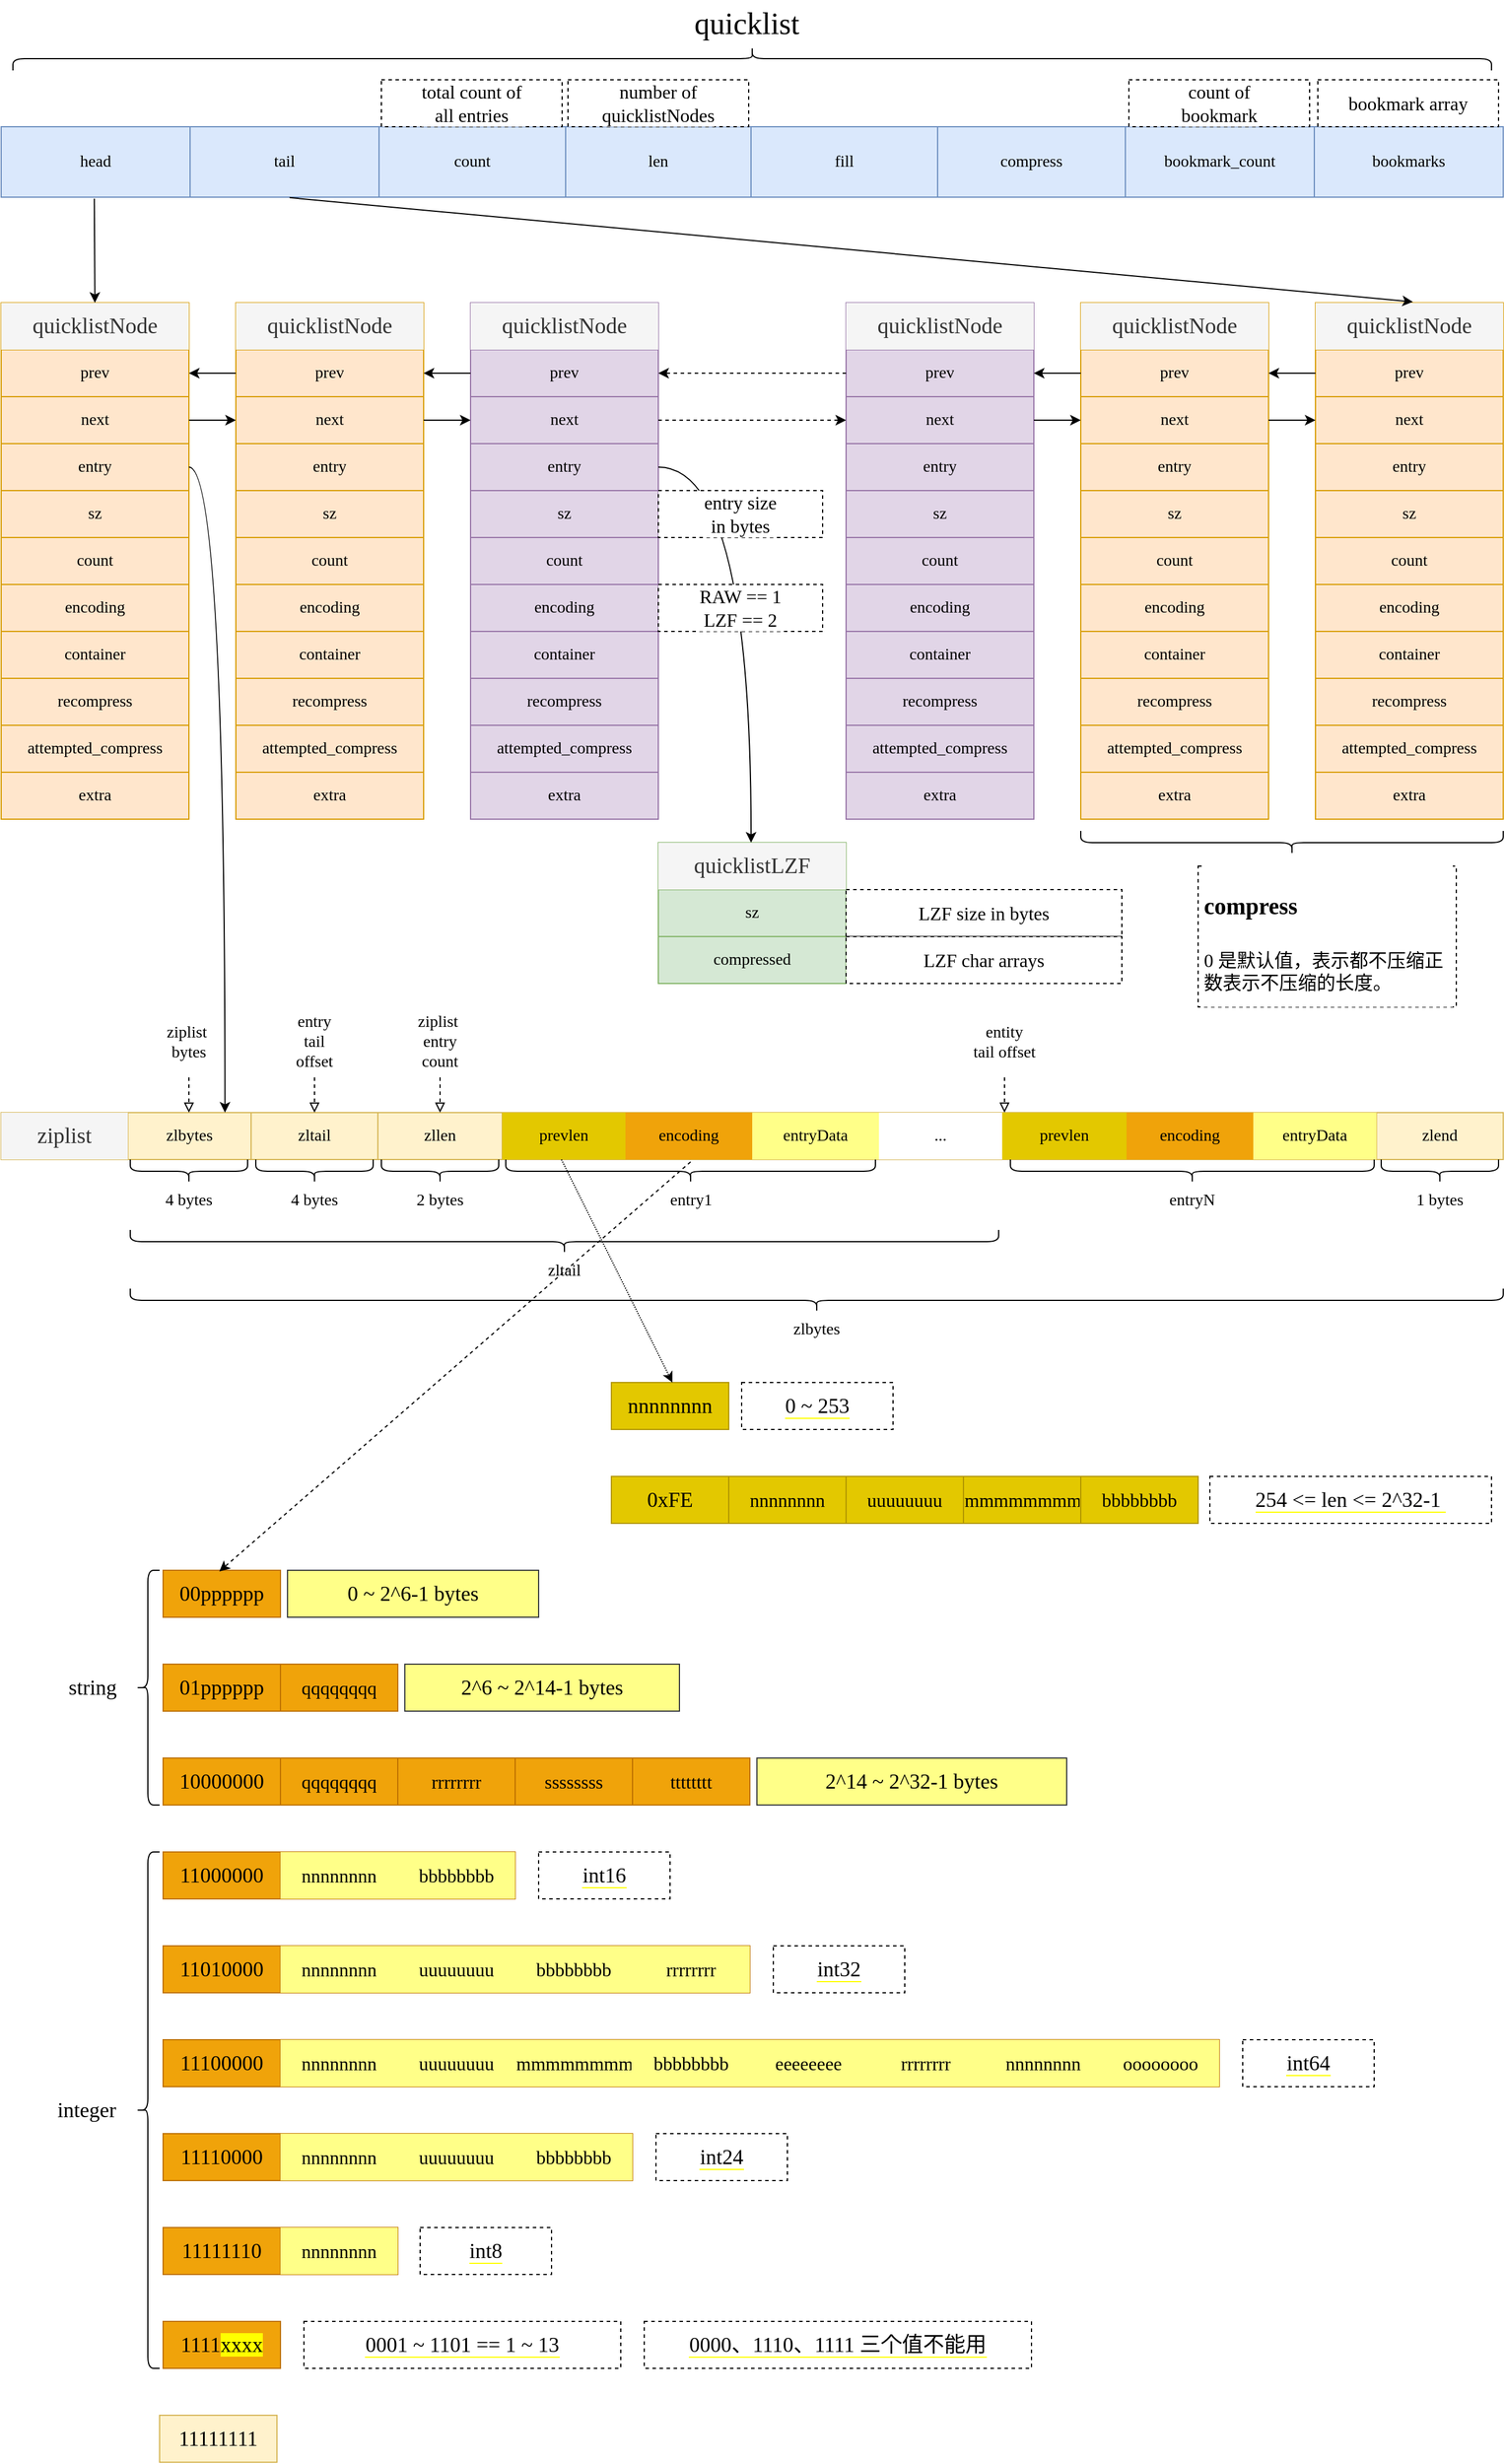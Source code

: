 <mxfile version="17.2.1" type="device"><diagram id="ArhvCbxfyizQ7eMeeCNa" name="quicklist"><mxGraphModel dx="1212" dy="1206" grid="1" gridSize="10" guides="1" tooltips="1" connect="1" arrows="1" fold="1" page="1" pageScale="1" pageWidth="850" pageHeight="1100" math="0" shadow="0"><root><mxCell id="0"/><mxCell id="1" parent="0"/><mxCell id="2wiL3O3v1NkD9piowrAz-1" value="" style="shape=table;html=1;whiteSpace=wrap;startSize=0;container=1;collapsible=0;childLayout=tableLayout;fillColor=#dae8fc;strokeColor=#6c8ebf;fontSize=14;fontFamily=JetBrains Mono;" parent="1" vertex="1"><mxGeometry y="210" width="1280" height="60" as="geometry"/></mxCell><mxCell id="2wiL3O3v1NkD9piowrAz-2" value="" style="shape=tableRow;horizontal=0;startSize=0;swimlaneHead=0;swimlaneBody=0;top=0;left=0;bottom=0;right=0;collapsible=0;dropTarget=0;fillColor=none;points=[[0,0.5],[1,0.5]];portConstraint=eastwest;fontSize=14;fontFamily=JetBrains Mono;" parent="2wiL3O3v1NkD9piowrAz-1" vertex="1"><mxGeometry width="1280" height="60" as="geometry"/></mxCell><mxCell id="2wiL3O3v1NkD9piowrAz-24" value="head" style="shape=partialRectangle;html=1;whiteSpace=wrap;connectable=0;fillColor=none;top=0;left=0;bottom=0;right=0;overflow=hidden;fontSize=14;fontFamily=JetBrains Mono;" parent="2wiL3O3v1NkD9piowrAz-2" vertex="1"><mxGeometry width="161" height="60" as="geometry"><mxRectangle width="161" height="60" as="alternateBounds"/></mxGeometry></mxCell><mxCell id="2wiL3O3v1NkD9piowrAz-23" value="tail" style="shape=partialRectangle;html=1;whiteSpace=wrap;connectable=0;fillColor=none;top=0;left=0;bottom=0;right=0;overflow=hidden;fontSize=14;fontFamily=JetBrains Mono;" parent="2wiL3O3v1NkD9piowrAz-2" vertex="1"><mxGeometry x="161" width="161" height="60" as="geometry"><mxRectangle width="161" height="60" as="alternateBounds"/></mxGeometry></mxCell><mxCell id="2wiL3O3v1NkD9piowrAz-3" value="count" style="shape=partialRectangle;html=1;whiteSpace=wrap;connectable=0;fillColor=none;top=0;left=0;bottom=0;right=0;overflow=hidden;fontSize=14;fontFamily=JetBrains Mono;" parent="2wiL3O3v1NkD9piowrAz-2" vertex="1"><mxGeometry x="322" width="159" height="60" as="geometry"><mxRectangle width="159" height="60" as="alternateBounds"/></mxGeometry></mxCell><mxCell id="2wiL3O3v1NkD9piowrAz-4" value="len" style="shape=partialRectangle;html=1;whiteSpace=wrap;connectable=0;fillColor=none;top=0;left=0;bottom=0;right=0;overflow=hidden;fontSize=14;fontFamily=JetBrains Mono;" parent="2wiL3O3v1NkD9piowrAz-2" vertex="1"><mxGeometry x="481" width="158" height="60" as="geometry"><mxRectangle width="158" height="60" as="alternateBounds"/></mxGeometry></mxCell><mxCell id="2wiL3O3v1NkD9piowrAz-5" value="fill" style="shape=partialRectangle;html=1;whiteSpace=wrap;connectable=0;fillColor=none;top=0;left=0;bottom=0;right=0;overflow=hidden;fontSize=14;fontFamily=JetBrains Mono;" parent="2wiL3O3v1NkD9piowrAz-2" vertex="1"><mxGeometry x="639" width="159" height="60" as="geometry"><mxRectangle width="159" height="60" as="alternateBounds"/></mxGeometry></mxCell><mxCell id="2wiL3O3v1NkD9piowrAz-25" value="compress" style="shape=partialRectangle;html=1;whiteSpace=wrap;connectable=0;fillColor=none;top=0;left=0;bottom=0;right=0;overflow=hidden;fontSize=14;fontFamily=JetBrains Mono;" parent="2wiL3O3v1NkD9piowrAz-2" vertex="1"><mxGeometry x="798" width="160" height="60" as="geometry"><mxRectangle width="160" height="60" as="alternateBounds"/></mxGeometry></mxCell><mxCell id="2wiL3O3v1NkD9piowrAz-26" value="bookmark_count" style="shape=partialRectangle;html=1;whiteSpace=wrap;connectable=0;fillColor=none;top=0;left=0;bottom=0;right=0;overflow=hidden;fontSize=14;fontFamily=JetBrains Mono;" parent="2wiL3O3v1NkD9piowrAz-2" vertex="1"><mxGeometry x="958" width="161" height="60" as="geometry"><mxRectangle width="161" height="60" as="alternateBounds"/></mxGeometry></mxCell><mxCell id="2wiL3O3v1NkD9piowrAz-27" value="bookmarks" style="shape=partialRectangle;html=1;whiteSpace=wrap;connectable=0;fillColor=none;top=0;left=0;bottom=0;right=0;overflow=hidden;fontSize=14;fontFamily=JetBrains Mono;" parent="2wiL3O3v1NkD9piowrAz-2" vertex="1"><mxGeometry x="1119" width="161" height="60" as="geometry"><mxRectangle width="161" height="60" as="alternateBounds"/></mxGeometry></mxCell><mxCell id="2wiL3O3v1NkD9piowrAz-28" value="" style="shape=curlyBracket;whiteSpace=wrap;html=1;rounded=1;fontSize=14;direction=south;fontFamily=JetBrains Mono;" parent="1" vertex="1"><mxGeometry x="10" y="142" width="1260" height="20" as="geometry"/></mxCell><mxCell id="2wiL3O3v1NkD9piowrAz-29" value="quicklist" style="text;html=1;align=center;verticalAlign=middle;resizable=0;points=[];autosize=1;strokeColor=none;fillColor=none;fontSize=26;fontFamily=JetBrains Mono;" parent="1" vertex="1"><mxGeometry x="555" y="102" width="160" height="40" as="geometry"/></mxCell><mxCell id="2wiL3O3v1NkD9piowrAz-30" value="" style="shape=table;startSize=0;container=1;collapsible=0;childLayout=tableLayout;fontSize=14;fillColor=#ffe6cc;strokeColor=#d79b00;fontFamily=JetBrains Mono;" parent="1" vertex="1"><mxGeometry y="360" width="160" height="440" as="geometry"/></mxCell><mxCell id="2wiL3O3v1NkD9piowrAz-162" style="shape=tableRow;horizontal=0;startSize=0;swimlaneHead=0;swimlaneBody=0;top=0;left=0;bottom=0;right=0;collapsible=0;dropTarget=0;fillColor=none;points=[[0,0.5],[1,0.5]];portConstraint=eastwest;fontSize=14;fontFamily=JetBrains Mono;" parent="2wiL3O3v1NkD9piowrAz-30" vertex="1"><mxGeometry width="160" height="40" as="geometry"/></mxCell><mxCell id="2wiL3O3v1NkD9piowrAz-163" value="&lt;font style=&quot;font-size: 19px;&quot;&gt;quicklistNode&lt;/font&gt;" style="shape=partialRectangle;html=1;whiteSpace=wrap;connectable=0;overflow=hidden;top=0;left=0;bottom=0;right=0;pointerEvents=1;fontSize=19;fillColor=#f5f5f5;fontColor=#333333;strokeColor=#666666;fontFamily=JetBrains Mono;" parent="2wiL3O3v1NkD9piowrAz-162" vertex="1"><mxGeometry width="160" height="40" as="geometry"><mxRectangle width="160" height="40" as="alternateBounds"/></mxGeometry></mxCell><mxCell id="2wiL3O3v1NkD9piowrAz-31" value="" style="shape=tableRow;horizontal=0;startSize=0;swimlaneHead=0;swimlaneBody=0;top=0;left=0;bottom=0;right=0;collapsible=0;dropTarget=0;fillColor=none;points=[[0,0.5],[1,0.5]];portConstraint=eastwest;fontSize=14;fontFamily=JetBrains Mono;" parent="2wiL3O3v1NkD9piowrAz-30" vertex="1"><mxGeometry y="40" width="160" height="40" as="geometry"/></mxCell><mxCell id="2wiL3O3v1NkD9piowrAz-32" value="prev" style="shape=partialRectangle;html=1;whiteSpace=wrap;connectable=0;overflow=hidden;fillColor=none;top=0;left=0;bottom=0;right=0;pointerEvents=1;fontSize=14;fontFamily=JetBrains Mono;" parent="2wiL3O3v1NkD9piowrAz-31" vertex="1"><mxGeometry width="160" height="40" as="geometry"><mxRectangle width="160" height="40" as="alternateBounds"/></mxGeometry></mxCell><mxCell id="2wiL3O3v1NkD9piowrAz-33" value="" style="shape=tableRow;horizontal=0;startSize=0;swimlaneHead=0;swimlaneBody=0;top=0;left=0;bottom=0;right=0;collapsible=0;dropTarget=0;fillColor=none;points=[[0,0.5],[1,0.5]];portConstraint=eastwest;fontSize=14;fontFamily=JetBrains Mono;" parent="2wiL3O3v1NkD9piowrAz-30" vertex="1"><mxGeometry y="80" width="160" height="40" as="geometry"/></mxCell><mxCell id="2wiL3O3v1NkD9piowrAz-34" value="next" style="shape=partialRectangle;html=1;whiteSpace=wrap;connectable=0;overflow=hidden;fillColor=none;top=0;left=0;bottom=0;right=0;pointerEvents=1;fontSize=14;fontFamily=JetBrains Mono;" parent="2wiL3O3v1NkD9piowrAz-33" vertex="1"><mxGeometry width="160" height="40" as="geometry"><mxRectangle width="160" height="40" as="alternateBounds"/></mxGeometry></mxCell><mxCell id="2wiL3O3v1NkD9piowrAz-35" value="" style="shape=tableRow;horizontal=0;startSize=0;swimlaneHead=0;swimlaneBody=0;top=0;left=0;bottom=0;right=0;collapsible=0;dropTarget=0;fillColor=none;points=[[0,0.5],[1,0.5]];portConstraint=eastwest;fontSize=14;fontFamily=JetBrains Mono;" parent="2wiL3O3v1NkD9piowrAz-30" vertex="1"><mxGeometry y="120" width="160" height="40" as="geometry"/></mxCell><mxCell id="2wiL3O3v1NkD9piowrAz-36" value="entry" style="shape=partialRectangle;html=1;whiteSpace=wrap;connectable=0;overflow=hidden;fillColor=none;top=0;left=0;bottom=0;right=0;pointerEvents=1;fontSize=14;fontFamily=JetBrains Mono;" parent="2wiL3O3v1NkD9piowrAz-35" vertex="1"><mxGeometry width="160" height="40" as="geometry"><mxRectangle width="160" height="40" as="alternateBounds"/></mxGeometry></mxCell><mxCell id="2wiL3O3v1NkD9piowrAz-37" value="" style="shape=tableRow;horizontal=0;startSize=0;swimlaneHead=0;swimlaneBody=0;top=0;left=0;bottom=0;right=0;collapsible=0;dropTarget=0;fillColor=none;points=[[0,0.5],[1,0.5]];portConstraint=eastwest;fontSize=14;fontFamily=JetBrains Mono;" parent="2wiL3O3v1NkD9piowrAz-30" vertex="1"><mxGeometry y="160" width="160" height="40" as="geometry"/></mxCell><mxCell id="2wiL3O3v1NkD9piowrAz-38" value="sz" style="shape=partialRectangle;html=1;whiteSpace=wrap;connectable=0;overflow=hidden;fillColor=none;top=0;left=0;bottom=0;right=0;pointerEvents=1;fontSize=14;fontFamily=JetBrains Mono;" parent="2wiL3O3v1NkD9piowrAz-37" vertex="1"><mxGeometry width="160" height="40" as="geometry"><mxRectangle width="160" height="40" as="alternateBounds"/></mxGeometry></mxCell><mxCell id="2wiL3O3v1NkD9piowrAz-39" value="" style="shape=tableRow;horizontal=0;startSize=0;swimlaneHead=0;swimlaneBody=0;top=0;left=0;bottom=0;right=0;collapsible=0;dropTarget=0;fillColor=none;points=[[0,0.5],[1,0.5]];portConstraint=eastwest;fontSize=14;fontFamily=JetBrains Mono;" parent="2wiL3O3v1NkD9piowrAz-30" vertex="1"><mxGeometry y="200" width="160" height="40" as="geometry"/></mxCell><mxCell id="2wiL3O3v1NkD9piowrAz-40" value="count" style="shape=partialRectangle;html=1;whiteSpace=wrap;connectable=0;overflow=hidden;fillColor=none;top=0;left=0;bottom=0;right=0;pointerEvents=1;fontSize=14;fontFamily=JetBrains Mono;" parent="2wiL3O3v1NkD9piowrAz-39" vertex="1"><mxGeometry width="160" height="40" as="geometry"><mxRectangle width="160" height="40" as="alternateBounds"/></mxGeometry></mxCell><mxCell id="2wiL3O3v1NkD9piowrAz-41" value="" style="shape=tableRow;horizontal=0;startSize=0;swimlaneHead=0;swimlaneBody=0;top=0;left=0;bottom=0;right=0;collapsible=0;dropTarget=0;fillColor=none;points=[[0,0.5],[1,0.5]];portConstraint=eastwest;fontSize=14;fontFamily=JetBrains Mono;" parent="2wiL3O3v1NkD9piowrAz-30" vertex="1"><mxGeometry y="240" width="160" height="40" as="geometry"/></mxCell><mxCell id="2wiL3O3v1NkD9piowrAz-42" value="encoding" style="shape=partialRectangle;html=1;whiteSpace=wrap;connectable=0;overflow=hidden;fillColor=none;top=0;left=0;bottom=0;right=0;pointerEvents=1;fontSize=14;fontFamily=JetBrains Mono;" parent="2wiL3O3v1NkD9piowrAz-41" vertex="1"><mxGeometry width="160" height="40" as="geometry"><mxRectangle width="160" height="40" as="alternateBounds"/></mxGeometry></mxCell><mxCell id="2wiL3O3v1NkD9piowrAz-43" value="" style="shape=tableRow;horizontal=0;startSize=0;swimlaneHead=0;swimlaneBody=0;top=0;left=0;bottom=0;right=0;collapsible=0;dropTarget=0;fillColor=none;points=[[0,0.5],[1,0.5]];portConstraint=eastwest;fontSize=14;fontFamily=JetBrains Mono;" parent="2wiL3O3v1NkD9piowrAz-30" vertex="1"><mxGeometry y="280" width="160" height="40" as="geometry"/></mxCell><mxCell id="2wiL3O3v1NkD9piowrAz-44" value="container" style="shape=partialRectangle;html=1;whiteSpace=wrap;connectable=0;overflow=hidden;fillColor=none;top=0;left=0;bottom=0;right=0;pointerEvents=1;fontSize=14;fontFamily=JetBrains Mono;" parent="2wiL3O3v1NkD9piowrAz-43" vertex="1"><mxGeometry width="160" height="40" as="geometry"><mxRectangle width="160" height="40" as="alternateBounds"/></mxGeometry></mxCell><mxCell id="2wiL3O3v1NkD9piowrAz-45" value="" style="shape=tableRow;horizontal=0;startSize=0;swimlaneHead=0;swimlaneBody=0;top=0;left=0;bottom=0;right=0;collapsible=0;dropTarget=0;fillColor=none;points=[[0,0.5],[1,0.5]];portConstraint=eastwest;fontSize=14;fontFamily=JetBrains Mono;" parent="2wiL3O3v1NkD9piowrAz-30" vertex="1"><mxGeometry y="320" width="160" height="40" as="geometry"/></mxCell><mxCell id="2wiL3O3v1NkD9piowrAz-46" value="recompress" style="shape=partialRectangle;html=1;whiteSpace=wrap;connectable=0;overflow=hidden;fillColor=none;top=0;left=0;bottom=0;right=0;pointerEvents=1;fontSize=14;fontFamily=JetBrains Mono;" parent="2wiL3O3v1NkD9piowrAz-45" vertex="1"><mxGeometry width="160" height="40" as="geometry"><mxRectangle width="160" height="40" as="alternateBounds"/></mxGeometry></mxCell><mxCell id="2wiL3O3v1NkD9piowrAz-47" value="" style="shape=tableRow;horizontal=0;startSize=0;swimlaneHead=0;swimlaneBody=0;top=0;left=0;bottom=0;right=0;collapsible=0;dropTarget=0;fillColor=none;points=[[0,0.5],[1,0.5]];portConstraint=eastwest;fontSize=14;fontFamily=JetBrains Mono;" parent="2wiL3O3v1NkD9piowrAz-30" vertex="1"><mxGeometry y="360" width="160" height="40" as="geometry"/></mxCell><mxCell id="2wiL3O3v1NkD9piowrAz-48" value="attempted_compress" style="shape=partialRectangle;html=1;whiteSpace=wrap;connectable=0;overflow=hidden;fillColor=none;top=0;left=0;bottom=0;right=0;pointerEvents=1;fontSize=14;fontFamily=JetBrains Mono;" parent="2wiL3O3v1NkD9piowrAz-47" vertex="1"><mxGeometry width="160" height="40" as="geometry"><mxRectangle width="160" height="40" as="alternateBounds"/></mxGeometry></mxCell><mxCell id="2wiL3O3v1NkD9piowrAz-49" value="" style="shape=tableRow;horizontal=0;startSize=0;swimlaneHead=0;swimlaneBody=0;top=0;left=0;bottom=0;right=0;collapsible=0;dropTarget=0;fillColor=none;points=[[0,0.5],[1,0.5]];portConstraint=eastwest;fontSize=14;fontFamily=JetBrains Mono;" parent="2wiL3O3v1NkD9piowrAz-30" vertex="1"><mxGeometry y="400" width="160" height="40" as="geometry"/></mxCell><mxCell id="2wiL3O3v1NkD9piowrAz-50" value="extra" style="shape=partialRectangle;html=1;whiteSpace=wrap;connectable=0;overflow=hidden;fillColor=none;top=0;left=0;bottom=0;right=0;pointerEvents=1;fontSize=14;fontFamily=JetBrains Mono;" parent="2wiL3O3v1NkD9piowrAz-49" vertex="1"><mxGeometry width="160" height="40" as="geometry"><mxRectangle width="160" height="40" as="alternateBounds"/></mxGeometry></mxCell><mxCell id="2wiL3O3v1NkD9piowrAz-51" value="" style="endArrow=classic;html=1;rounded=0;fontSize=14;exitX=0.062;exitY=1.02;exitDx=0;exitDy=0;exitPerimeter=0;fontFamily=JetBrains Mono;" parent="1" source="2wiL3O3v1NkD9piowrAz-2" target="2wiL3O3v1NkD9piowrAz-162" edge="1"><mxGeometry width="50" height="50" relative="1" as="geometry"><mxPoint x="500" y="470" as="sourcePoint"/><mxPoint x="550" y="420" as="targetPoint"/></mxGeometry></mxCell><mxCell id="2wiL3O3v1NkD9piowrAz-191" value="" style="shape=table;startSize=0;container=1;collapsible=0;childLayout=tableLayout;fontSize=14;fillColor=#ffe6cc;strokeColor=#d79b00;fontFamily=JetBrains Mono;" parent="1" vertex="1"><mxGeometry x="200" y="360" width="160" height="440" as="geometry"/></mxCell><mxCell id="2wiL3O3v1NkD9piowrAz-192" style="shape=tableRow;horizontal=0;startSize=0;swimlaneHead=0;swimlaneBody=0;top=0;left=0;bottom=0;right=0;collapsible=0;dropTarget=0;fillColor=none;points=[[0,0.5],[1,0.5]];portConstraint=eastwest;fontSize=14;fontFamily=JetBrains Mono;" parent="2wiL3O3v1NkD9piowrAz-191" vertex="1"><mxGeometry width="160" height="40" as="geometry"/></mxCell><mxCell id="2wiL3O3v1NkD9piowrAz-193" value="&lt;font style=&quot;font-size: 19px;&quot;&gt;quicklistNode&lt;/font&gt;" style="shape=partialRectangle;html=1;whiteSpace=wrap;connectable=0;overflow=hidden;top=0;left=0;bottom=0;right=0;pointerEvents=1;fontSize=19;fillColor=#f5f5f5;fontColor=#333333;strokeColor=#666666;fontFamily=JetBrains Mono;" parent="2wiL3O3v1NkD9piowrAz-192" vertex="1"><mxGeometry width="160" height="40" as="geometry"><mxRectangle width="160" height="40" as="alternateBounds"/></mxGeometry></mxCell><mxCell id="2wiL3O3v1NkD9piowrAz-194" value="" style="shape=tableRow;horizontal=0;startSize=0;swimlaneHead=0;swimlaneBody=0;top=0;left=0;bottom=0;right=0;collapsible=0;dropTarget=0;fillColor=none;points=[[0,0.5],[1,0.5]];portConstraint=eastwest;fontSize=14;fontFamily=JetBrains Mono;" parent="2wiL3O3v1NkD9piowrAz-191" vertex="1"><mxGeometry y="40" width="160" height="40" as="geometry"/></mxCell><mxCell id="2wiL3O3v1NkD9piowrAz-195" value="prev" style="shape=partialRectangle;html=1;whiteSpace=wrap;connectable=0;overflow=hidden;fillColor=none;top=0;left=0;bottom=0;right=0;pointerEvents=1;fontSize=14;fontFamily=JetBrains Mono;" parent="2wiL3O3v1NkD9piowrAz-194" vertex="1"><mxGeometry width="160" height="40" as="geometry"><mxRectangle width="160" height="40" as="alternateBounds"/></mxGeometry></mxCell><mxCell id="2wiL3O3v1NkD9piowrAz-196" value="" style="shape=tableRow;horizontal=0;startSize=0;swimlaneHead=0;swimlaneBody=0;top=0;left=0;bottom=0;right=0;collapsible=0;dropTarget=0;fillColor=none;points=[[0,0.5],[1,0.5]];portConstraint=eastwest;fontSize=14;fontFamily=JetBrains Mono;" parent="2wiL3O3v1NkD9piowrAz-191" vertex="1"><mxGeometry y="80" width="160" height="40" as="geometry"/></mxCell><mxCell id="2wiL3O3v1NkD9piowrAz-197" value="next" style="shape=partialRectangle;html=1;whiteSpace=wrap;connectable=0;overflow=hidden;fillColor=none;top=0;left=0;bottom=0;right=0;pointerEvents=1;fontSize=14;fontFamily=JetBrains Mono;" parent="2wiL3O3v1NkD9piowrAz-196" vertex="1"><mxGeometry width="160" height="40" as="geometry"><mxRectangle width="160" height="40" as="alternateBounds"/></mxGeometry></mxCell><mxCell id="2wiL3O3v1NkD9piowrAz-198" value="" style="shape=tableRow;horizontal=0;startSize=0;swimlaneHead=0;swimlaneBody=0;top=0;left=0;bottom=0;right=0;collapsible=0;dropTarget=0;fillColor=none;points=[[0,0.5],[1,0.5]];portConstraint=eastwest;fontSize=14;fontFamily=JetBrains Mono;" parent="2wiL3O3v1NkD9piowrAz-191" vertex="1"><mxGeometry y="120" width="160" height="40" as="geometry"/></mxCell><mxCell id="2wiL3O3v1NkD9piowrAz-199" value="entry" style="shape=partialRectangle;html=1;whiteSpace=wrap;connectable=0;overflow=hidden;fillColor=none;top=0;left=0;bottom=0;right=0;pointerEvents=1;fontSize=14;fontFamily=JetBrains Mono;" parent="2wiL3O3v1NkD9piowrAz-198" vertex="1"><mxGeometry width="160" height="40" as="geometry"><mxRectangle width="160" height="40" as="alternateBounds"/></mxGeometry></mxCell><mxCell id="2wiL3O3v1NkD9piowrAz-200" value="" style="shape=tableRow;horizontal=0;startSize=0;swimlaneHead=0;swimlaneBody=0;top=0;left=0;bottom=0;right=0;collapsible=0;dropTarget=0;fillColor=none;points=[[0,0.5],[1,0.5]];portConstraint=eastwest;fontSize=14;fontFamily=JetBrains Mono;" parent="2wiL3O3v1NkD9piowrAz-191" vertex="1"><mxGeometry y="160" width="160" height="40" as="geometry"/></mxCell><mxCell id="2wiL3O3v1NkD9piowrAz-201" value="sz" style="shape=partialRectangle;html=1;whiteSpace=wrap;connectable=0;overflow=hidden;fillColor=none;top=0;left=0;bottom=0;right=0;pointerEvents=1;fontSize=14;fontFamily=JetBrains Mono;" parent="2wiL3O3v1NkD9piowrAz-200" vertex="1"><mxGeometry width="160" height="40" as="geometry"><mxRectangle width="160" height="40" as="alternateBounds"/></mxGeometry></mxCell><mxCell id="2wiL3O3v1NkD9piowrAz-202" value="" style="shape=tableRow;horizontal=0;startSize=0;swimlaneHead=0;swimlaneBody=0;top=0;left=0;bottom=0;right=0;collapsible=0;dropTarget=0;fillColor=none;points=[[0,0.5],[1,0.5]];portConstraint=eastwest;fontSize=14;fontFamily=JetBrains Mono;" parent="2wiL3O3v1NkD9piowrAz-191" vertex="1"><mxGeometry y="200" width="160" height="40" as="geometry"/></mxCell><mxCell id="2wiL3O3v1NkD9piowrAz-203" value="count" style="shape=partialRectangle;html=1;whiteSpace=wrap;connectable=0;overflow=hidden;fillColor=none;top=0;left=0;bottom=0;right=0;pointerEvents=1;fontSize=14;fontFamily=JetBrains Mono;" parent="2wiL3O3v1NkD9piowrAz-202" vertex="1"><mxGeometry width="160" height="40" as="geometry"><mxRectangle width="160" height="40" as="alternateBounds"/></mxGeometry></mxCell><mxCell id="2wiL3O3v1NkD9piowrAz-204" value="" style="shape=tableRow;horizontal=0;startSize=0;swimlaneHead=0;swimlaneBody=0;top=0;left=0;bottom=0;right=0;collapsible=0;dropTarget=0;fillColor=none;points=[[0,0.5],[1,0.5]];portConstraint=eastwest;fontSize=14;fontFamily=JetBrains Mono;" parent="2wiL3O3v1NkD9piowrAz-191" vertex="1"><mxGeometry y="240" width="160" height="40" as="geometry"/></mxCell><mxCell id="2wiL3O3v1NkD9piowrAz-205" value="encoding" style="shape=partialRectangle;html=1;whiteSpace=wrap;connectable=0;overflow=hidden;fillColor=none;top=0;left=0;bottom=0;right=0;pointerEvents=1;fontSize=14;fontFamily=JetBrains Mono;" parent="2wiL3O3v1NkD9piowrAz-204" vertex="1"><mxGeometry width="160" height="40" as="geometry"><mxRectangle width="160" height="40" as="alternateBounds"/></mxGeometry></mxCell><mxCell id="2wiL3O3v1NkD9piowrAz-206" value="" style="shape=tableRow;horizontal=0;startSize=0;swimlaneHead=0;swimlaneBody=0;top=0;left=0;bottom=0;right=0;collapsible=0;dropTarget=0;fillColor=none;points=[[0,0.5],[1,0.5]];portConstraint=eastwest;fontSize=14;fontFamily=JetBrains Mono;" parent="2wiL3O3v1NkD9piowrAz-191" vertex="1"><mxGeometry y="280" width="160" height="40" as="geometry"/></mxCell><mxCell id="2wiL3O3v1NkD9piowrAz-207" value="container" style="shape=partialRectangle;html=1;whiteSpace=wrap;connectable=0;overflow=hidden;fillColor=none;top=0;left=0;bottom=0;right=0;pointerEvents=1;fontSize=14;fontFamily=JetBrains Mono;" parent="2wiL3O3v1NkD9piowrAz-206" vertex="1"><mxGeometry width="160" height="40" as="geometry"><mxRectangle width="160" height="40" as="alternateBounds"/></mxGeometry></mxCell><mxCell id="2wiL3O3v1NkD9piowrAz-208" value="" style="shape=tableRow;horizontal=0;startSize=0;swimlaneHead=0;swimlaneBody=0;top=0;left=0;bottom=0;right=0;collapsible=0;dropTarget=0;fillColor=none;points=[[0,0.5],[1,0.5]];portConstraint=eastwest;fontSize=14;fontFamily=JetBrains Mono;" parent="2wiL3O3v1NkD9piowrAz-191" vertex="1"><mxGeometry y="320" width="160" height="40" as="geometry"/></mxCell><mxCell id="2wiL3O3v1NkD9piowrAz-209" value="recompress" style="shape=partialRectangle;html=1;whiteSpace=wrap;connectable=0;overflow=hidden;fillColor=none;top=0;left=0;bottom=0;right=0;pointerEvents=1;fontSize=14;fontFamily=JetBrains Mono;" parent="2wiL3O3v1NkD9piowrAz-208" vertex="1"><mxGeometry width="160" height="40" as="geometry"><mxRectangle width="160" height="40" as="alternateBounds"/></mxGeometry></mxCell><mxCell id="2wiL3O3v1NkD9piowrAz-210" value="" style="shape=tableRow;horizontal=0;startSize=0;swimlaneHead=0;swimlaneBody=0;top=0;left=0;bottom=0;right=0;collapsible=0;dropTarget=0;fillColor=none;points=[[0,0.5],[1,0.5]];portConstraint=eastwest;fontSize=14;fontFamily=JetBrains Mono;" parent="2wiL3O3v1NkD9piowrAz-191" vertex="1"><mxGeometry y="360" width="160" height="40" as="geometry"/></mxCell><mxCell id="2wiL3O3v1NkD9piowrAz-211" value="attempted_compress" style="shape=partialRectangle;html=1;whiteSpace=wrap;connectable=0;overflow=hidden;fillColor=none;top=0;left=0;bottom=0;right=0;pointerEvents=1;fontSize=14;fontFamily=JetBrains Mono;" parent="2wiL3O3v1NkD9piowrAz-210" vertex="1"><mxGeometry width="160" height="40" as="geometry"><mxRectangle width="160" height="40" as="alternateBounds"/></mxGeometry></mxCell><mxCell id="2wiL3O3v1NkD9piowrAz-212" value="" style="shape=tableRow;horizontal=0;startSize=0;swimlaneHead=0;swimlaneBody=0;top=0;left=0;bottom=0;right=0;collapsible=0;dropTarget=0;fillColor=none;points=[[0,0.5],[1,0.5]];portConstraint=eastwest;fontSize=14;fontFamily=JetBrains Mono;" parent="2wiL3O3v1NkD9piowrAz-191" vertex="1"><mxGeometry y="400" width="160" height="40" as="geometry"/></mxCell><mxCell id="2wiL3O3v1NkD9piowrAz-213" value="extra" style="shape=partialRectangle;html=1;whiteSpace=wrap;connectable=0;overflow=hidden;fillColor=none;top=0;left=0;bottom=0;right=0;pointerEvents=1;fontSize=14;fontFamily=JetBrains Mono;" parent="2wiL3O3v1NkD9piowrAz-212" vertex="1"><mxGeometry width="160" height="40" as="geometry"><mxRectangle width="160" height="40" as="alternateBounds"/></mxGeometry></mxCell><mxCell id="2wiL3O3v1NkD9piowrAz-214" value="" style="shape=table;startSize=0;container=1;collapsible=0;childLayout=tableLayout;fontSize=14;fillColor=#e1d5e7;strokeColor=#9673a6;fontFamily=JetBrains Mono;" parent="1" vertex="1"><mxGeometry x="400" y="360" width="160" height="440" as="geometry"/></mxCell><mxCell id="2wiL3O3v1NkD9piowrAz-215" style="shape=tableRow;horizontal=0;startSize=0;swimlaneHead=0;swimlaneBody=0;top=0;left=0;bottom=0;right=0;collapsible=0;dropTarget=0;fillColor=none;points=[[0,0.5],[1,0.5]];portConstraint=eastwest;fontSize=14;fontFamily=JetBrains Mono;" parent="2wiL3O3v1NkD9piowrAz-214" vertex="1"><mxGeometry width="160" height="40" as="geometry"/></mxCell><mxCell id="2wiL3O3v1NkD9piowrAz-216" value="&lt;font style=&quot;font-size: 19px;&quot;&gt;quicklistNode&lt;/font&gt;" style="shape=partialRectangle;html=1;whiteSpace=wrap;connectable=0;overflow=hidden;fillColor=#f5f5f5;top=0;left=0;bottom=0;right=0;pointerEvents=1;fontSize=19;fontColor=#333333;strokeColor=#666666;fontFamily=JetBrains Mono;" parent="2wiL3O3v1NkD9piowrAz-215" vertex="1"><mxGeometry width="160" height="40" as="geometry"><mxRectangle width="160" height="40" as="alternateBounds"/></mxGeometry></mxCell><mxCell id="2wiL3O3v1NkD9piowrAz-217" value="" style="shape=tableRow;horizontal=0;startSize=0;swimlaneHead=0;swimlaneBody=0;top=0;left=0;bottom=0;right=0;collapsible=0;dropTarget=0;fillColor=none;points=[[0,0.5],[1,0.5]];portConstraint=eastwest;fontSize=14;fontFamily=JetBrains Mono;" parent="2wiL3O3v1NkD9piowrAz-214" vertex="1"><mxGeometry y="40" width="160" height="40" as="geometry"/></mxCell><mxCell id="2wiL3O3v1NkD9piowrAz-218" value="prev" style="shape=partialRectangle;html=1;whiteSpace=wrap;connectable=0;overflow=hidden;fillColor=none;top=0;left=0;bottom=0;right=0;pointerEvents=1;fontSize=14;fontFamily=JetBrains Mono;" parent="2wiL3O3v1NkD9piowrAz-217" vertex="1"><mxGeometry width="160" height="40" as="geometry"><mxRectangle width="160" height="40" as="alternateBounds"/></mxGeometry></mxCell><mxCell id="2wiL3O3v1NkD9piowrAz-219" value="" style="shape=tableRow;horizontal=0;startSize=0;swimlaneHead=0;swimlaneBody=0;top=0;left=0;bottom=0;right=0;collapsible=0;dropTarget=0;fillColor=none;points=[[0,0.5],[1,0.5]];portConstraint=eastwest;fontSize=14;fontFamily=JetBrains Mono;" parent="2wiL3O3v1NkD9piowrAz-214" vertex="1"><mxGeometry y="80" width="160" height="40" as="geometry"/></mxCell><mxCell id="2wiL3O3v1NkD9piowrAz-220" value="next" style="shape=partialRectangle;html=1;whiteSpace=wrap;connectable=0;overflow=hidden;fillColor=none;top=0;left=0;bottom=0;right=0;pointerEvents=1;fontSize=14;fontFamily=JetBrains Mono;" parent="2wiL3O3v1NkD9piowrAz-219" vertex="1"><mxGeometry width="160" height="40" as="geometry"><mxRectangle width="160" height="40" as="alternateBounds"/></mxGeometry></mxCell><mxCell id="2wiL3O3v1NkD9piowrAz-221" value="" style="shape=tableRow;horizontal=0;startSize=0;swimlaneHead=0;swimlaneBody=0;top=0;left=0;bottom=0;right=0;collapsible=0;dropTarget=0;fillColor=none;points=[[0,0.5],[1,0.5]];portConstraint=eastwest;fontSize=14;fontFamily=JetBrains Mono;" parent="2wiL3O3v1NkD9piowrAz-214" vertex="1"><mxGeometry y="120" width="160" height="40" as="geometry"/></mxCell><mxCell id="2wiL3O3v1NkD9piowrAz-222" value="entry" style="shape=partialRectangle;html=1;whiteSpace=wrap;connectable=0;overflow=hidden;fillColor=none;top=0;left=0;bottom=0;right=0;pointerEvents=1;fontSize=14;fontFamily=JetBrains Mono;" parent="2wiL3O3v1NkD9piowrAz-221" vertex="1"><mxGeometry width="160" height="40" as="geometry"><mxRectangle width="160" height="40" as="alternateBounds"/></mxGeometry></mxCell><mxCell id="2wiL3O3v1NkD9piowrAz-223" value="" style="shape=tableRow;horizontal=0;startSize=0;swimlaneHead=0;swimlaneBody=0;top=0;left=0;bottom=0;right=0;collapsible=0;dropTarget=0;fillColor=none;points=[[0,0.5],[1,0.5]];portConstraint=eastwest;fontSize=14;fontFamily=JetBrains Mono;" parent="2wiL3O3v1NkD9piowrAz-214" vertex="1"><mxGeometry y="160" width="160" height="40" as="geometry"/></mxCell><mxCell id="2wiL3O3v1NkD9piowrAz-224" value="sz" style="shape=partialRectangle;html=1;whiteSpace=wrap;connectable=0;overflow=hidden;fillColor=none;top=0;left=0;bottom=0;right=0;pointerEvents=1;fontSize=14;fontFamily=JetBrains Mono;" parent="2wiL3O3v1NkD9piowrAz-223" vertex="1"><mxGeometry width="160" height="40" as="geometry"><mxRectangle width="160" height="40" as="alternateBounds"/></mxGeometry></mxCell><mxCell id="2wiL3O3v1NkD9piowrAz-225" value="" style="shape=tableRow;horizontal=0;startSize=0;swimlaneHead=0;swimlaneBody=0;top=0;left=0;bottom=0;right=0;collapsible=0;dropTarget=0;fillColor=none;points=[[0,0.5],[1,0.5]];portConstraint=eastwest;fontSize=14;fontFamily=JetBrains Mono;" parent="2wiL3O3v1NkD9piowrAz-214" vertex="1"><mxGeometry y="200" width="160" height="40" as="geometry"/></mxCell><mxCell id="2wiL3O3v1NkD9piowrAz-226" value="count" style="shape=partialRectangle;html=1;whiteSpace=wrap;connectable=0;overflow=hidden;fillColor=none;top=0;left=0;bottom=0;right=0;pointerEvents=1;fontSize=14;fontFamily=JetBrains Mono;" parent="2wiL3O3v1NkD9piowrAz-225" vertex="1"><mxGeometry width="160" height="40" as="geometry"><mxRectangle width="160" height="40" as="alternateBounds"/></mxGeometry></mxCell><mxCell id="2wiL3O3v1NkD9piowrAz-227" value="" style="shape=tableRow;horizontal=0;startSize=0;swimlaneHead=0;swimlaneBody=0;top=0;left=0;bottom=0;right=0;collapsible=0;dropTarget=0;fillColor=none;points=[[0,0.5],[1,0.5]];portConstraint=eastwest;fontSize=14;fontFamily=JetBrains Mono;" parent="2wiL3O3v1NkD9piowrAz-214" vertex="1"><mxGeometry y="240" width="160" height="40" as="geometry"/></mxCell><mxCell id="2wiL3O3v1NkD9piowrAz-228" value="encoding" style="shape=partialRectangle;html=1;whiteSpace=wrap;connectable=0;overflow=hidden;fillColor=none;top=0;left=0;bottom=0;right=0;pointerEvents=1;fontSize=14;fontFamily=JetBrains Mono;" parent="2wiL3O3v1NkD9piowrAz-227" vertex="1"><mxGeometry width="160" height="40" as="geometry"><mxRectangle width="160" height="40" as="alternateBounds"/></mxGeometry></mxCell><mxCell id="2wiL3O3v1NkD9piowrAz-229" value="" style="shape=tableRow;horizontal=0;startSize=0;swimlaneHead=0;swimlaneBody=0;top=0;left=0;bottom=0;right=0;collapsible=0;dropTarget=0;fillColor=none;points=[[0,0.5],[1,0.5]];portConstraint=eastwest;fontSize=14;fontFamily=JetBrains Mono;" parent="2wiL3O3v1NkD9piowrAz-214" vertex="1"><mxGeometry y="280" width="160" height="40" as="geometry"/></mxCell><mxCell id="2wiL3O3v1NkD9piowrAz-230" value="container" style="shape=partialRectangle;html=1;whiteSpace=wrap;connectable=0;overflow=hidden;fillColor=none;top=0;left=0;bottom=0;right=0;pointerEvents=1;fontSize=14;fontFamily=JetBrains Mono;" parent="2wiL3O3v1NkD9piowrAz-229" vertex="1"><mxGeometry width="160" height="40" as="geometry"><mxRectangle width="160" height="40" as="alternateBounds"/></mxGeometry></mxCell><mxCell id="2wiL3O3v1NkD9piowrAz-231" value="" style="shape=tableRow;horizontal=0;startSize=0;swimlaneHead=0;swimlaneBody=0;top=0;left=0;bottom=0;right=0;collapsible=0;dropTarget=0;fillColor=none;points=[[0,0.5],[1,0.5]];portConstraint=eastwest;fontSize=14;fontFamily=JetBrains Mono;" parent="2wiL3O3v1NkD9piowrAz-214" vertex="1"><mxGeometry y="320" width="160" height="40" as="geometry"/></mxCell><mxCell id="2wiL3O3v1NkD9piowrAz-232" value="recompress" style="shape=partialRectangle;html=1;whiteSpace=wrap;connectable=0;overflow=hidden;fillColor=none;top=0;left=0;bottom=0;right=0;pointerEvents=1;fontSize=14;fontFamily=JetBrains Mono;" parent="2wiL3O3v1NkD9piowrAz-231" vertex="1"><mxGeometry width="160" height="40" as="geometry"><mxRectangle width="160" height="40" as="alternateBounds"/></mxGeometry></mxCell><mxCell id="2wiL3O3v1NkD9piowrAz-233" value="" style="shape=tableRow;horizontal=0;startSize=0;swimlaneHead=0;swimlaneBody=0;top=0;left=0;bottom=0;right=0;collapsible=0;dropTarget=0;fillColor=none;points=[[0,0.5],[1,0.5]];portConstraint=eastwest;fontSize=14;fontFamily=JetBrains Mono;" parent="2wiL3O3v1NkD9piowrAz-214" vertex="1"><mxGeometry y="360" width="160" height="40" as="geometry"/></mxCell><mxCell id="2wiL3O3v1NkD9piowrAz-234" value="attempted_compress" style="shape=partialRectangle;html=1;whiteSpace=wrap;connectable=0;overflow=hidden;fillColor=none;top=0;left=0;bottom=0;right=0;pointerEvents=1;fontSize=14;fontFamily=JetBrains Mono;" parent="2wiL3O3v1NkD9piowrAz-233" vertex="1"><mxGeometry width="160" height="40" as="geometry"><mxRectangle width="160" height="40" as="alternateBounds"/></mxGeometry></mxCell><mxCell id="2wiL3O3v1NkD9piowrAz-235" value="" style="shape=tableRow;horizontal=0;startSize=0;swimlaneHead=0;swimlaneBody=0;top=0;left=0;bottom=0;right=0;collapsible=0;dropTarget=0;fillColor=none;points=[[0,0.5],[1,0.5]];portConstraint=eastwest;fontSize=14;fontFamily=JetBrains Mono;" parent="2wiL3O3v1NkD9piowrAz-214" vertex="1"><mxGeometry y="400" width="160" height="40" as="geometry"/></mxCell><mxCell id="2wiL3O3v1NkD9piowrAz-236" value="extra" style="shape=partialRectangle;html=1;whiteSpace=wrap;connectable=0;overflow=hidden;fillColor=none;top=0;left=0;bottom=0;right=0;pointerEvents=1;fontSize=14;fontFamily=JetBrains Mono;" parent="2wiL3O3v1NkD9piowrAz-235" vertex="1"><mxGeometry width="160" height="40" as="geometry"><mxRectangle width="160" height="40" as="alternateBounds"/></mxGeometry></mxCell><mxCell id="2wiL3O3v1NkD9piowrAz-237" value="" style="shape=table;startSize=0;container=1;collapsible=0;childLayout=tableLayout;fontSize=14;fillColor=#e1d5e7;strokeColor=#9673a6;fontFamily=JetBrains Mono;" parent="1" vertex="1"><mxGeometry x="720" y="360" width="160" height="440" as="geometry"/></mxCell><mxCell id="2wiL3O3v1NkD9piowrAz-238" style="shape=tableRow;horizontal=0;startSize=0;swimlaneHead=0;swimlaneBody=0;top=0;left=0;bottom=0;right=0;collapsible=0;dropTarget=0;fillColor=none;points=[[0,0.5],[1,0.5]];portConstraint=eastwest;fontSize=14;fontFamily=JetBrains Mono;" parent="2wiL3O3v1NkD9piowrAz-237" vertex="1"><mxGeometry width="160" height="40" as="geometry"/></mxCell><mxCell id="2wiL3O3v1NkD9piowrAz-239" value="&lt;font style=&quot;font-size: 19px;&quot;&gt;quicklistNode&lt;/font&gt;" style="shape=partialRectangle;html=1;whiteSpace=wrap;connectable=0;overflow=hidden;fillColor=#f5f5f5;top=0;left=0;bottom=0;right=0;pointerEvents=1;fontSize=19;fontColor=#333333;strokeColor=#666666;fontFamily=JetBrains Mono;" parent="2wiL3O3v1NkD9piowrAz-238" vertex="1"><mxGeometry width="160" height="40" as="geometry"><mxRectangle width="160" height="40" as="alternateBounds"/></mxGeometry></mxCell><mxCell id="2wiL3O3v1NkD9piowrAz-240" value="" style="shape=tableRow;horizontal=0;startSize=0;swimlaneHead=0;swimlaneBody=0;top=0;left=0;bottom=0;right=0;collapsible=0;dropTarget=0;fillColor=none;points=[[0,0.5],[1,0.5]];portConstraint=eastwest;fontSize=14;fontFamily=JetBrains Mono;" parent="2wiL3O3v1NkD9piowrAz-237" vertex="1"><mxGeometry y="40" width="160" height="40" as="geometry"/></mxCell><mxCell id="2wiL3O3v1NkD9piowrAz-241" value="prev" style="shape=partialRectangle;html=1;whiteSpace=wrap;connectable=0;overflow=hidden;fillColor=none;top=0;left=0;bottom=0;right=0;pointerEvents=1;fontSize=14;fontFamily=JetBrains Mono;" parent="2wiL3O3v1NkD9piowrAz-240" vertex="1"><mxGeometry width="160" height="40" as="geometry"><mxRectangle width="160" height="40" as="alternateBounds"/></mxGeometry></mxCell><mxCell id="2wiL3O3v1NkD9piowrAz-242" value="" style="shape=tableRow;horizontal=0;startSize=0;swimlaneHead=0;swimlaneBody=0;top=0;left=0;bottom=0;right=0;collapsible=0;dropTarget=0;fillColor=none;points=[[0,0.5],[1,0.5]];portConstraint=eastwest;fontSize=14;fontFamily=JetBrains Mono;" parent="2wiL3O3v1NkD9piowrAz-237" vertex="1"><mxGeometry y="80" width="160" height="40" as="geometry"/></mxCell><mxCell id="2wiL3O3v1NkD9piowrAz-243" value="next" style="shape=partialRectangle;html=1;whiteSpace=wrap;connectable=0;overflow=hidden;fillColor=none;top=0;left=0;bottom=0;right=0;pointerEvents=1;fontSize=14;fontFamily=JetBrains Mono;" parent="2wiL3O3v1NkD9piowrAz-242" vertex="1"><mxGeometry width="160" height="40" as="geometry"><mxRectangle width="160" height="40" as="alternateBounds"/></mxGeometry></mxCell><mxCell id="2wiL3O3v1NkD9piowrAz-244" value="" style="shape=tableRow;horizontal=0;startSize=0;swimlaneHead=0;swimlaneBody=0;top=0;left=0;bottom=0;right=0;collapsible=0;dropTarget=0;fillColor=none;points=[[0,0.5],[1,0.5]];portConstraint=eastwest;fontSize=14;fontFamily=JetBrains Mono;" parent="2wiL3O3v1NkD9piowrAz-237" vertex="1"><mxGeometry y="120" width="160" height="40" as="geometry"/></mxCell><mxCell id="2wiL3O3v1NkD9piowrAz-245" value="entry" style="shape=partialRectangle;html=1;whiteSpace=wrap;connectable=0;overflow=hidden;fillColor=none;top=0;left=0;bottom=0;right=0;pointerEvents=1;fontSize=14;fontFamily=JetBrains Mono;" parent="2wiL3O3v1NkD9piowrAz-244" vertex="1"><mxGeometry width="160" height="40" as="geometry"><mxRectangle width="160" height="40" as="alternateBounds"/></mxGeometry></mxCell><mxCell id="2wiL3O3v1NkD9piowrAz-246" value="" style="shape=tableRow;horizontal=0;startSize=0;swimlaneHead=0;swimlaneBody=0;top=0;left=0;bottom=0;right=0;collapsible=0;dropTarget=0;fillColor=none;points=[[0,0.5],[1,0.5]];portConstraint=eastwest;fontSize=14;fontFamily=JetBrains Mono;" parent="2wiL3O3v1NkD9piowrAz-237" vertex="1"><mxGeometry y="160" width="160" height="40" as="geometry"/></mxCell><mxCell id="2wiL3O3v1NkD9piowrAz-247" value="sz" style="shape=partialRectangle;html=1;whiteSpace=wrap;connectable=0;overflow=hidden;fillColor=none;top=0;left=0;bottom=0;right=0;pointerEvents=1;fontSize=14;fontFamily=JetBrains Mono;" parent="2wiL3O3v1NkD9piowrAz-246" vertex="1"><mxGeometry width="160" height="40" as="geometry"><mxRectangle width="160" height="40" as="alternateBounds"/></mxGeometry></mxCell><mxCell id="2wiL3O3v1NkD9piowrAz-248" value="" style="shape=tableRow;horizontal=0;startSize=0;swimlaneHead=0;swimlaneBody=0;top=0;left=0;bottom=0;right=0;collapsible=0;dropTarget=0;fillColor=none;points=[[0,0.5],[1,0.5]];portConstraint=eastwest;fontSize=14;fontFamily=JetBrains Mono;" parent="2wiL3O3v1NkD9piowrAz-237" vertex="1"><mxGeometry y="200" width="160" height="40" as="geometry"/></mxCell><mxCell id="2wiL3O3v1NkD9piowrAz-249" value="count" style="shape=partialRectangle;html=1;whiteSpace=wrap;connectable=0;overflow=hidden;fillColor=none;top=0;left=0;bottom=0;right=0;pointerEvents=1;fontSize=14;fontFamily=JetBrains Mono;" parent="2wiL3O3v1NkD9piowrAz-248" vertex="1"><mxGeometry width="160" height="40" as="geometry"><mxRectangle width="160" height="40" as="alternateBounds"/></mxGeometry></mxCell><mxCell id="2wiL3O3v1NkD9piowrAz-250" value="" style="shape=tableRow;horizontal=0;startSize=0;swimlaneHead=0;swimlaneBody=0;top=0;left=0;bottom=0;right=0;collapsible=0;dropTarget=0;fillColor=none;points=[[0,0.5],[1,0.5]];portConstraint=eastwest;fontSize=14;fontFamily=JetBrains Mono;" parent="2wiL3O3v1NkD9piowrAz-237" vertex="1"><mxGeometry y="240" width="160" height="40" as="geometry"/></mxCell><mxCell id="2wiL3O3v1NkD9piowrAz-251" value="encoding" style="shape=partialRectangle;html=1;whiteSpace=wrap;connectable=0;overflow=hidden;fillColor=none;top=0;left=0;bottom=0;right=0;pointerEvents=1;fontSize=14;fontFamily=JetBrains Mono;" parent="2wiL3O3v1NkD9piowrAz-250" vertex="1"><mxGeometry width="160" height="40" as="geometry"><mxRectangle width="160" height="40" as="alternateBounds"/></mxGeometry></mxCell><mxCell id="2wiL3O3v1NkD9piowrAz-252" value="" style="shape=tableRow;horizontal=0;startSize=0;swimlaneHead=0;swimlaneBody=0;top=0;left=0;bottom=0;right=0;collapsible=0;dropTarget=0;fillColor=none;points=[[0,0.5],[1,0.5]];portConstraint=eastwest;fontSize=14;fontFamily=JetBrains Mono;" parent="2wiL3O3v1NkD9piowrAz-237" vertex="1"><mxGeometry y="280" width="160" height="40" as="geometry"/></mxCell><mxCell id="2wiL3O3v1NkD9piowrAz-253" value="container" style="shape=partialRectangle;html=1;whiteSpace=wrap;connectable=0;overflow=hidden;fillColor=none;top=0;left=0;bottom=0;right=0;pointerEvents=1;fontSize=14;fontFamily=JetBrains Mono;" parent="2wiL3O3v1NkD9piowrAz-252" vertex="1"><mxGeometry width="160" height="40" as="geometry"><mxRectangle width="160" height="40" as="alternateBounds"/></mxGeometry></mxCell><mxCell id="2wiL3O3v1NkD9piowrAz-254" value="" style="shape=tableRow;horizontal=0;startSize=0;swimlaneHead=0;swimlaneBody=0;top=0;left=0;bottom=0;right=0;collapsible=0;dropTarget=0;fillColor=none;points=[[0,0.5],[1,0.5]];portConstraint=eastwest;fontSize=14;fontFamily=JetBrains Mono;" parent="2wiL3O3v1NkD9piowrAz-237" vertex="1"><mxGeometry y="320" width="160" height="40" as="geometry"/></mxCell><mxCell id="2wiL3O3v1NkD9piowrAz-255" value="recompress" style="shape=partialRectangle;html=1;whiteSpace=wrap;connectable=0;overflow=hidden;fillColor=none;top=0;left=0;bottom=0;right=0;pointerEvents=1;fontSize=14;fontFamily=JetBrains Mono;" parent="2wiL3O3v1NkD9piowrAz-254" vertex="1"><mxGeometry width="160" height="40" as="geometry"><mxRectangle width="160" height="40" as="alternateBounds"/></mxGeometry></mxCell><mxCell id="2wiL3O3v1NkD9piowrAz-256" value="" style="shape=tableRow;horizontal=0;startSize=0;swimlaneHead=0;swimlaneBody=0;top=0;left=0;bottom=0;right=0;collapsible=0;dropTarget=0;fillColor=none;points=[[0,0.5],[1,0.5]];portConstraint=eastwest;fontSize=14;fontFamily=JetBrains Mono;" parent="2wiL3O3v1NkD9piowrAz-237" vertex="1"><mxGeometry y="360" width="160" height="40" as="geometry"/></mxCell><mxCell id="2wiL3O3v1NkD9piowrAz-257" value="attempted_compress" style="shape=partialRectangle;html=1;whiteSpace=wrap;connectable=0;overflow=hidden;fillColor=none;top=0;left=0;bottom=0;right=0;pointerEvents=1;fontSize=14;fontFamily=JetBrains Mono;" parent="2wiL3O3v1NkD9piowrAz-256" vertex="1"><mxGeometry width="160" height="40" as="geometry"><mxRectangle width="160" height="40" as="alternateBounds"/></mxGeometry></mxCell><mxCell id="2wiL3O3v1NkD9piowrAz-258" value="" style="shape=tableRow;horizontal=0;startSize=0;swimlaneHead=0;swimlaneBody=0;top=0;left=0;bottom=0;right=0;collapsible=0;dropTarget=0;fillColor=none;points=[[0,0.5],[1,0.5]];portConstraint=eastwest;fontSize=14;fontFamily=JetBrains Mono;" parent="2wiL3O3v1NkD9piowrAz-237" vertex="1"><mxGeometry y="400" width="160" height="40" as="geometry"/></mxCell><mxCell id="2wiL3O3v1NkD9piowrAz-259" value="extra" style="shape=partialRectangle;html=1;whiteSpace=wrap;connectable=0;overflow=hidden;fillColor=none;top=0;left=0;bottom=0;right=0;pointerEvents=1;fontSize=14;fontFamily=JetBrains Mono;" parent="2wiL3O3v1NkD9piowrAz-258" vertex="1"><mxGeometry width="160" height="40" as="geometry"><mxRectangle width="160" height="40" as="alternateBounds"/></mxGeometry></mxCell><mxCell id="2wiL3O3v1NkD9piowrAz-260" value="" style="shape=table;startSize=0;container=1;collapsible=0;childLayout=tableLayout;fontSize=14;fillColor=#ffe6cc;strokeColor=#d79b00;fontFamily=JetBrains Mono;" parent="1" vertex="1"><mxGeometry x="920" y="360" width="160" height="440" as="geometry"/></mxCell><mxCell id="2wiL3O3v1NkD9piowrAz-261" style="shape=tableRow;horizontal=0;startSize=0;swimlaneHead=0;swimlaneBody=0;top=0;left=0;bottom=0;right=0;collapsible=0;dropTarget=0;fillColor=none;points=[[0,0.5],[1,0.5]];portConstraint=eastwest;fontSize=14;fontFamily=JetBrains Mono;" parent="2wiL3O3v1NkD9piowrAz-260" vertex="1"><mxGeometry width="160" height="40" as="geometry"/></mxCell><mxCell id="2wiL3O3v1NkD9piowrAz-262" value="&lt;font style=&quot;font-size: 19px;&quot;&gt;quicklistNode&lt;/font&gt;" style="shape=partialRectangle;html=1;whiteSpace=wrap;connectable=0;overflow=hidden;fillColor=#f5f5f5;top=0;left=0;bottom=0;right=0;pointerEvents=1;fontSize=19;fontColor=#333333;strokeColor=#666666;fontFamily=JetBrains Mono;" parent="2wiL3O3v1NkD9piowrAz-261" vertex="1"><mxGeometry width="160" height="40" as="geometry"><mxRectangle width="160" height="40" as="alternateBounds"/></mxGeometry></mxCell><mxCell id="2wiL3O3v1NkD9piowrAz-263" value="" style="shape=tableRow;horizontal=0;startSize=0;swimlaneHead=0;swimlaneBody=0;top=0;left=0;bottom=0;right=0;collapsible=0;dropTarget=0;fillColor=none;points=[[0,0.5],[1,0.5]];portConstraint=eastwest;fontSize=14;fontFamily=JetBrains Mono;" parent="2wiL3O3v1NkD9piowrAz-260" vertex="1"><mxGeometry y="40" width="160" height="40" as="geometry"/></mxCell><mxCell id="2wiL3O3v1NkD9piowrAz-264" value="prev" style="shape=partialRectangle;html=1;whiteSpace=wrap;connectable=0;overflow=hidden;fillColor=none;top=0;left=0;bottom=0;right=0;pointerEvents=1;fontSize=14;fontFamily=JetBrains Mono;" parent="2wiL3O3v1NkD9piowrAz-263" vertex="1"><mxGeometry width="160" height="40" as="geometry"><mxRectangle width="160" height="40" as="alternateBounds"/></mxGeometry></mxCell><mxCell id="2wiL3O3v1NkD9piowrAz-265" value="" style="shape=tableRow;horizontal=0;startSize=0;swimlaneHead=0;swimlaneBody=0;top=0;left=0;bottom=0;right=0;collapsible=0;dropTarget=0;fillColor=none;points=[[0,0.5],[1,0.5]];portConstraint=eastwest;fontSize=14;fontFamily=JetBrains Mono;" parent="2wiL3O3v1NkD9piowrAz-260" vertex="1"><mxGeometry y="80" width="160" height="40" as="geometry"/></mxCell><mxCell id="2wiL3O3v1NkD9piowrAz-266" value="next" style="shape=partialRectangle;html=1;whiteSpace=wrap;connectable=0;overflow=hidden;fillColor=none;top=0;left=0;bottom=0;right=0;pointerEvents=1;fontSize=14;fontFamily=JetBrains Mono;" parent="2wiL3O3v1NkD9piowrAz-265" vertex="1"><mxGeometry width="160" height="40" as="geometry"><mxRectangle width="160" height="40" as="alternateBounds"/></mxGeometry></mxCell><mxCell id="2wiL3O3v1NkD9piowrAz-267" value="" style="shape=tableRow;horizontal=0;startSize=0;swimlaneHead=0;swimlaneBody=0;top=0;left=0;bottom=0;right=0;collapsible=0;dropTarget=0;fillColor=none;points=[[0,0.5],[1,0.5]];portConstraint=eastwest;fontSize=14;fontFamily=JetBrains Mono;" parent="2wiL3O3v1NkD9piowrAz-260" vertex="1"><mxGeometry y="120" width="160" height="40" as="geometry"/></mxCell><mxCell id="2wiL3O3v1NkD9piowrAz-268" value="entry" style="shape=partialRectangle;html=1;whiteSpace=wrap;connectable=0;overflow=hidden;fillColor=none;top=0;left=0;bottom=0;right=0;pointerEvents=1;fontSize=14;fontFamily=JetBrains Mono;" parent="2wiL3O3v1NkD9piowrAz-267" vertex="1"><mxGeometry width="160" height="40" as="geometry"><mxRectangle width="160" height="40" as="alternateBounds"/></mxGeometry></mxCell><mxCell id="2wiL3O3v1NkD9piowrAz-269" value="" style="shape=tableRow;horizontal=0;startSize=0;swimlaneHead=0;swimlaneBody=0;top=0;left=0;bottom=0;right=0;collapsible=0;dropTarget=0;fillColor=none;points=[[0,0.5],[1,0.5]];portConstraint=eastwest;fontSize=14;fontFamily=JetBrains Mono;" parent="2wiL3O3v1NkD9piowrAz-260" vertex="1"><mxGeometry y="160" width="160" height="40" as="geometry"/></mxCell><mxCell id="2wiL3O3v1NkD9piowrAz-270" value="sz" style="shape=partialRectangle;html=1;whiteSpace=wrap;connectable=0;overflow=hidden;fillColor=none;top=0;left=0;bottom=0;right=0;pointerEvents=1;fontSize=14;fontFamily=JetBrains Mono;" parent="2wiL3O3v1NkD9piowrAz-269" vertex="1"><mxGeometry width="160" height="40" as="geometry"><mxRectangle width="160" height="40" as="alternateBounds"/></mxGeometry></mxCell><mxCell id="2wiL3O3v1NkD9piowrAz-271" value="" style="shape=tableRow;horizontal=0;startSize=0;swimlaneHead=0;swimlaneBody=0;top=0;left=0;bottom=0;right=0;collapsible=0;dropTarget=0;fillColor=none;points=[[0,0.5],[1,0.5]];portConstraint=eastwest;fontSize=14;fontFamily=JetBrains Mono;" parent="2wiL3O3v1NkD9piowrAz-260" vertex="1"><mxGeometry y="200" width="160" height="40" as="geometry"/></mxCell><mxCell id="2wiL3O3v1NkD9piowrAz-272" value="count" style="shape=partialRectangle;html=1;whiteSpace=wrap;connectable=0;overflow=hidden;fillColor=none;top=0;left=0;bottom=0;right=0;pointerEvents=1;fontSize=14;fontFamily=JetBrains Mono;" parent="2wiL3O3v1NkD9piowrAz-271" vertex="1"><mxGeometry width="160" height="40" as="geometry"><mxRectangle width="160" height="40" as="alternateBounds"/></mxGeometry></mxCell><mxCell id="2wiL3O3v1NkD9piowrAz-273" value="" style="shape=tableRow;horizontal=0;startSize=0;swimlaneHead=0;swimlaneBody=0;top=0;left=0;bottom=0;right=0;collapsible=0;dropTarget=0;fillColor=none;points=[[0,0.5],[1,0.5]];portConstraint=eastwest;fontSize=14;fontFamily=JetBrains Mono;" parent="2wiL3O3v1NkD9piowrAz-260" vertex="1"><mxGeometry y="240" width="160" height="40" as="geometry"/></mxCell><mxCell id="2wiL3O3v1NkD9piowrAz-274" value="encoding" style="shape=partialRectangle;html=1;whiteSpace=wrap;connectable=0;overflow=hidden;fillColor=none;top=0;left=0;bottom=0;right=0;pointerEvents=1;fontSize=14;fontFamily=JetBrains Mono;" parent="2wiL3O3v1NkD9piowrAz-273" vertex="1"><mxGeometry width="160" height="40" as="geometry"><mxRectangle width="160" height="40" as="alternateBounds"/></mxGeometry></mxCell><mxCell id="2wiL3O3v1NkD9piowrAz-275" value="" style="shape=tableRow;horizontal=0;startSize=0;swimlaneHead=0;swimlaneBody=0;top=0;left=0;bottom=0;right=0;collapsible=0;dropTarget=0;fillColor=none;points=[[0,0.5],[1,0.5]];portConstraint=eastwest;fontSize=14;fontFamily=JetBrains Mono;" parent="2wiL3O3v1NkD9piowrAz-260" vertex="1"><mxGeometry y="280" width="160" height="40" as="geometry"/></mxCell><mxCell id="2wiL3O3v1NkD9piowrAz-276" value="container" style="shape=partialRectangle;html=1;whiteSpace=wrap;connectable=0;overflow=hidden;fillColor=none;top=0;left=0;bottom=0;right=0;pointerEvents=1;fontSize=14;fontFamily=JetBrains Mono;" parent="2wiL3O3v1NkD9piowrAz-275" vertex="1"><mxGeometry width="160" height="40" as="geometry"><mxRectangle width="160" height="40" as="alternateBounds"/></mxGeometry></mxCell><mxCell id="2wiL3O3v1NkD9piowrAz-277" value="" style="shape=tableRow;horizontal=0;startSize=0;swimlaneHead=0;swimlaneBody=0;top=0;left=0;bottom=0;right=0;collapsible=0;dropTarget=0;fillColor=none;points=[[0,0.5],[1,0.5]];portConstraint=eastwest;fontSize=14;fontFamily=JetBrains Mono;" parent="2wiL3O3v1NkD9piowrAz-260" vertex="1"><mxGeometry y="320" width="160" height="40" as="geometry"/></mxCell><mxCell id="2wiL3O3v1NkD9piowrAz-278" value="recompress" style="shape=partialRectangle;html=1;whiteSpace=wrap;connectable=0;overflow=hidden;fillColor=none;top=0;left=0;bottom=0;right=0;pointerEvents=1;fontSize=14;fontFamily=JetBrains Mono;" parent="2wiL3O3v1NkD9piowrAz-277" vertex="1"><mxGeometry width="160" height="40" as="geometry"><mxRectangle width="160" height="40" as="alternateBounds"/></mxGeometry></mxCell><mxCell id="2wiL3O3v1NkD9piowrAz-279" value="" style="shape=tableRow;horizontal=0;startSize=0;swimlaneHead=0;swimlaneBody=0;top=0;left=0;bottom=0;right=0;collapsible=0;dropTarget=0;fillColor=none;points=[[0,0.5],[1,0.5]];portConstraint=eastwest;fontSize=14;fontFamily=JetBrains Mono;" parent="2wiL3O3v1NkD9piowrAz-260" vertex="1"><mxGeometry y="360" width="160" height="40" as="geometry"/></mxCell><mxCell id="2wiL3O3v1NkD9piowrAz-280" value="attempted_compress" style="shape=partialRectangle;html=1;whiteSpace=wrap;connectable=0;overflow=hidden;fillColor=none;top=0;left=0;bottom=0;right=0;pointerEvents=1;fontSize=14;fontFamily=JetBrains Mono;" parent="2wiL3O3v1NkD9piowrAz-279" vertex="1"><mxGeometry width="160" height="40" as="geometry"><mxRectangle width="160" height="40" as="alternateBounds"/></mxGeometry></mxCell><mxCell id="2wiL3O3v1NkD9piowrAz-281" value="" style="shape=tableRow;horizontal=0;startSize=0;swimlaneHead=0;swimlaneBody=0;top=0;left=0;bottom=0;right=0;collapsible=0;dropTarget=0;fillColor=none;points=[[0,0.5],[1,0.5]];portConstraint=eastwest;fontSize=14;fontFamily=JetBrains Mono;" parent="2wiL3O3v1NkD9piowrAz-260" vertex="1"><mxGeometry y="400" width="160" height="40" as="geometry"/></mxCell><mxCell id="2wiL3O3v1NkD9piowrAz-282" value="extra" style="shape=partialRectangle;html=1;whiteSpace=wrap;connectable=0;overflow=hidden;fillColor=none;top=0;left=0;bottom=0;right=0;pointerEvents=1;fontSize=14;fontFamily=JetBrains Mono;" parent="2wiL3O3v1NkD9piowrAz-281" vertex="1"><mxGeometry width="160" height="40" as="geometry"><mxRectangle width="160" height="40" as="alternateBounds"/></mxGeometry></mxCell><mxCell id="2wiL3O3v1NkD9piowrAz-283" value="" style="shape=table;startSize=0;container=1;collapsible=0;childLayout=tableLayout;fontSize=14;fillColor=#ffe6cc;strokeColor=#d79b00;fontFamily=JetBrains Mono;" parent="1" vertex="1"><mxGeometry x="1120" y="360" width="160" height="440" as="geometry"/></mxCell><mxCell id="2wiL3O3v1NkD9piowrAz-284" style="shape=tableRow;horizontal=0;startSize=0;swimlaneHead=0;swimlaneBody=0;top=0;left=0;bottom=0;right=0;collapsible=0;dropTarget=0;fillColor=none;points=[[0,0.5],[1,0.5]];portConstraint=eastwest;fontSize=14;fontFamily=JetBrains Mono;" parent="2wiL3O3v1NkD9piowrAz-283" vertex="1"><mxGeometry width="160" height="40" as="geometry"/></mxCell><mxCell id="2wiL3O3v1NkD9piowrAz-285" value="&lt;font style=&quot;font-size: 19px;&quot;&gt;quicklistNode&lt;/font&gt;" style="shape=partialRectangle;html=1;whiteSpace=wrap;connectable=0;overflow=hidden;fillColor=#f5f5f5;top=0;left=0;bottom=0;right=0;pointerEvents=1;fontSize=19;fontColor=#333333;strokeColor=#666666;fontFamily=JetBrains Mono;" parent="2wiL3O3v1NkD9piowrAz-284" vertex="1"><mxGeometry width="160" height="40" as="geometry"><mxRectangle width="160" height="40" as="alternateBounds"/></mxGeometry></mxCell><mxCell id="2wiL3O3v1NkD9piowrAz-286" value="" style="shape=tableRow;horizontal=0;startSize=0;swimlaneHead=0;swimlaneBody=0;top=0;left=0;bottom=0;right=0;collapsible=0;dropTarget=0;fillColor=none;points=[[0,0.5],[1,0.5]];portConstraint=eastwest;fontSize=14;fontFamily=JetBrains Mono;" parent="2wiL3O3v1NkD9piowrAz-283" vertex="1"><mxGeometry y="40" width="160" height="40" as="geometry"/></mxCell><mxCell id="2wiL3O3v1NkD9piowrAz-287" value="prev" style="shape=partialRectangle;html=1;whiteSpace=wrap;connectable=0;overflow=hidden;fillColor=none;top=0;left=0;bottom=0;right=0;pointerEvents=1;fontSize=14;fontFamily=JetBrains Mono;" parent="2wiL3O3v1NkD9piowrAz-286" vertex="1"><mxGeometry width="160" height="40" as="geometry"><mxRectangle width="160" height="40" as="alternateBounds"/></mxGeometry></mxCell><mxCell id="2wiL3O3v1NkD9piowrAz-288" value="" style="shape=tableRow;horizontal=0;startSize=0;swimlaneHead=0;swimlaneBody=0;top=0;left=0;bottom=0;right=0;collapsible=0;dropTarget=0;fillColor=none;points=[[0,0.5],[1,0.5]];portConstraint=eastwest;fontSize=14;fontFamily=JetBrains Mono;" parent="2wiL3O3v1NkD9piowrAz-283" vertex="1"><mxGeometry y="80" width="160" height="40" as="geometry"/></mxCell><mxCell id="2wiL3O3v1NkD9piowrAz-289" value="next" style="shape=partialRectangle;html=1;whiteSpace=wrap;connectable=0;overflow=hidden;fillColor=none;top=0;left=0;bottom=0;right=0;pointerEvents=1;fontSize=14;fontFamily=JetBrains Mono;" parent="2wiL3O3v1NkD9piowrAz-288" vertex="1"><mxGeometry width="160" height="40" as="geometry"><mxRectangle width="160" height="40" as="alternateBounds"/></mxGeometry></mxCell><mxCell id="2wiL3O3v1NkD9piowrAz-290" value="" style="shape=tableRow;horizontal=0;startSize=0;swimlaneHead=0;swimlaneBody=0;top=0;left=0;bottom=0;right=0;collapsible=0;dropTarget=0;fillColor=none;points=[[0,0.5],[1,0.5]];portConstraint=eastwest;fontSize=14;fontFamily=JetBrains Mono;" parent="2wiL3O3v1NkD9piowrAz-283" vertex="1"><mxGeometry y="120" width="160" height="40" as="geometry"/></mxCell><mxCell id="2wiL3O3v1NkD9piowrAz-291" value="entry" style="shape=partialRectangle;html=1;whiteSpace=wrap;connectable=0;overflow=hidden;fillColor=none;top=0;left=0;bottom=0;right=0;pointerEvents=1;fontSize=14;fontFamily=JetBrains Mono;" parent="2wiL3O3v1NkD9piowrAz-290" vertex="1"><mxGeometry width="160" height="40" as="geometry"><mxRectangle width="160" height="40" as="alternateBounds"/></mxGeometry></mxCell><mxCell id="2wiL3O3v1NkD9piowrAz-292" value="" style="shape=tableRow;horizontal=0;startSize=0;swimlaneHead=0;swimlaneBody=0;top=0;left=0;bottom=0;right=0;collapsible=0;dropTarget=0;fillColor=none;points=[[0,0.5],[1,0.5]];portConstraint=eastwest;fontSize=14;fontFamily=JetBrains Mono;" parent="2wiL3O3v1NkD9piowrAz-283" vertex="1"><mxGeometry y="160" width="160" height="40" as="geometry"/></mxCell><mxCell id="2wiL3O3v1NkD9piowrAz-293" value="sz" style="shape=partialRectangle;html=1;whiteSpace=wrap;connectable=0;overflow=hidden;fillColor=none;top=0;left=0;bottom=0;right=0;pointerEvents=1;fontSize=14;fontFamily=JetBrains Mono;" parent="2wiL3O3v1NkD9piowrAz-292" vertex="1"><mxGeometry width="160" height="40" as="geometry"><mxRectangle width="160" height="40" as="alternateBounds"/></mxGeometry></mxCell><mxCell id="2wiL3O3v1NkD9piowrAz-294" value="" style="shape=tableRow;horizontal=0;startSize=0;swimlaneHead=0;swimlaneBody=0;top=0;left=0;bottom=0;right=0;collapsible=0;dropTarget=0;fillColor=none;points=[[0,0.5],[1,0.5]];portConstraint=eastwest;fontSize=14;fontFamily=JetBrains Mono;" parent="2wiL3O3v1NkD9piowrAz-283" vertex="1"><mxGeometry y="200" width="160" height="40" as="geometry"/></mxCell><mxCell id="2wiL3O3v1NkD9piowrAz-295" value="count" style="shape=partialRectangle;html=1;whiteSpace=wrap;connectable=0;overflow=hidden;fillColor=none;top=0;left=0;bottom=0;right=0;pointerEvents=1;fontSize=14;fontFamily=JetBrains Mono;" parent="2wiL3O3v1NkD9piowrAz-294" vertex="1"><mxGeometry width="160" height="40" as="geometry"><mxRectangle width="160" height="40" as="alternateBounds"/></mxGeometry></mxCell><mxCell id="2wiL3O3v1NkD9piowrAz-296" value="" style="shape=tableRow;horizontal=0;startSize=0;swimlaneHead=0;swimlaneBody=0;top=0;left=0;bottom=0;right=0;collapsible=0;dropTarget=0;fillColor=none;points=[[0,0.5],[1,0.5]];portConstraint=eastwest;fontSize=14;fontFamily=JetBrains Mono;" parent="2wiL3O3v1NkD9piowrAz-283" vertex="1"><mxGeometry y="240" width="160" height="40" as="geometry"/></mxCell><mxCell id="2wiL3O3v1NkD9piowrAz-297" value="encoding" style="shape=partialRectangle;html=1;whiteSpace=wrap;connectable=0;overflow=hidden;fillColor=none;top=0;left=0;bottom=0;right=0;pointerEvents=1;fontSize=14;fontFamily=JetBrains Mono;" parent="2wiL3O3v1NkD9piowrAz-296" vertex="1"><mxGeometry width="160" height="40" as="geometry"><mxRectangle width="160" height="40" as="alternateBounds"/></mxGeometry></mxCell><mxCell id="2wiL3O3v1NkD9piowrAz-298" value="" style="shape=tableRow;horizontal=0;startSize=0;swimlaneHead=0;swimlaneBody=0;top=0;left=0;bottom=0;right=0;collapsible=0;dropTarget=0;fillColor=none;points=[[0,0.5],[1,0.5]];portConstraint=eastwest;fontSize=14;fontFamily=JetBrains Mono;" parent="2wiL3O3v1NkD9piowrAz-283" vertex="1"><mxGeometry y="280" width="160" height="40" as="geometry"/></mxCell><mxCell id="2wiL3O3v1NkD9piowrAz-299" value="container" style="shape=partialRectangle;html=1;whiteSpace=wrap;connectable=0;overflow=hidden;fillColor=none;top=0;left=0;bottom=0;right=0;pointerEvents=1;fontSize=14;fontFamily=JetBrains Mono;" parent="2wiL3O3v1NkD9piowrAz-298" vertex="1"><mxGeometry width="160" height="40" as="geometry"><mxRectangle width="160" height="40" as="alternateBounds"/></mxGeometry></mxCell><mxCell id="2wiL3O3v1NkD9piowrAz-300" value="" style="shape=tableRow;horizontal=0;startSize=0;swimlaneHead=0;swimlaneBody=0;top=0;left=0;bottom=0;right=0;collapsible=0;dropTarget=0;fillColor=none;points=[[0,0.5],[1,0.5]];portConstraint=eastwest;fontSize=14;fontFamily=JetBrains Mono;" parent="2wiL3O3v1NkD9piowrAz-283" vertex="1"><mxGeometry y="320" width="160" height="40" as="geometry"/></mxCell><mxCell id="2wiL3O3v1NkD9piowrAz-301" value="recompress" style="shape=partialRectangle;html=1;whiteSpace=wrap;connectable=0;overflow=hidden;fillColor=none;top=0;left=0;bottom=0;right=0;pointerEvents=1;fontSize=14;fontFamily=JetBrains Mono;" parent="2wiL3O3v1NkD9piowrAz-300" vertex="1"><mxGeometry width="160" height="40" as="geometry"><mxRectangle width="160" height="40" as="alternateBounds"/></mxGeometry></mxCell><mxCell id="2wiL3O3v1NkD9piowrAz-302" value="" style="shape=tableRow;horizontal=0;startSize=0;swimlaneHead=0;swimlaneBody=0;top=0;left=0;bottom=0;right=0;collapsible=0;dropTarget=0;fillColor=none;points=[[0,0.5],[1,0.5]];portConstraint=eastwest;fontSize=14;fontFamily=JetBrains Mono;" parent="2wiL3O3v1NkD9piowrAz-283" vertex="1"><mxGeometry y="360" width="160" height="40" as="geometry"/></mxCell><mxCell id="2wiL3O3v1NkD9piowrAz-303" value="attempted_compress" style="shape=partialRectangle;html=1;whiteSpace=wrap;connectable=0;overflow=hidden;fillColor=none;top=0;left=0;bottom=0;right=0;pointerEvents=1;fontSize=14;fontFamily=JetBrains Mono;" parent="2wiL3O3v1NkD9piowrAz-302" vertex="1"><mxGeometry width="160" height="40" as="geometry"><mxRectangle width="160" height="40" as="alternateBounds"/></mxGeometry></mxCell><mxCell id="2wiL3O3v1NkD9piowrAz-304" value="" style="shape=tableRow;horizontal=0;startSize=0;swimlaneHead=0;swimlaneBody=0;top=0;left=0;bottom=0;right=0;collapsible=0;dropTarget=0;fillColor=none;points=[[0,0.5],[1,0.5]];portConstraint=eastwest;fontSize=14;fontFamily=JetBrains Mono;" parent="2wiL3O3v1NkD9piowrAz-283" vertex="1"><mxGeometry y="400" width="160" height="40" as="geometry"/></mxCell><mxCell id="2wiL3O3v1NkD9piowrAz-305" value="extra" style="shape=partialRectangle;html=1;whiteSpace=wrap;connectable=0;overflow=hidden;fillColor=none;top=0;left=0;bottom=0;right=0;pointerEvents=1;fontSize=14;fontFamily=JetBrains Mono;" parent="2wiL3O3v1NkD9piowrAz-304" vertex="1"><mxGeometry width="160" height="40" as="geometry"><mxRectangle width="160" height="40" as="alternateBounds"/></mxGeometry></mxCell><mxCell id="2wiL3O3v1NkD9piowrAz-306" style="edgeStyle=none;rounded=0;orthogonalLoop=1;jettySize=auto;html=1;exitX=0;exitY=0.5;exitDx=0;exitDy=0;entryX=1;entryY=0.5;entryDx=0;entryDy=0;fontSize=14;fontFamily=JetBrains Mono;" parent="1" source="2wiL3O3v1NkD9piowrAz-194" target="2wiL3O3v1NkD9piowrAz-31" edge="1"><mxGeometry relative="1" as="geometry"/></mxCell><mxCell id="2wiL3O3v1NkD9piowrAz-307" style="edgeStyle=none;rounded=0;orthogonalLoop=1;jettySize=auto;html=1;exitX=1;exitY=0.5;exitDx=0;exitDy=0;entryX=0;entryY=0.5;entryDx=0;entryDy=0;fontSize=14;fontFamily=JetBrains Mono;" parent="1" source="2wiL3O3v1NkD9piowrAz-33" target="2wiL3O3v1NkD9piowrAz-196" edge="1"><mxGeometry relative="1" as="geometry"/></mxCell><mxCell id="2wiL3O3v1NkD9piowrAz-309" style="edgeStyle=none;rounded=0;orthogonalLoop=1;jettySize=auto;html=1;exitX=1;exitY=0.5;exitDx=0;exitDy=0;entryX=0;entryY=0.5;entryDx=0;entryDy=0;fontSize=14;fontFamily=JetBrains Mono;" parent="1" source="2wiL3O3v1NkD9piowrAz-196" target="2wiL3O3v1NkD9piowrAz-219" edge="1"><mxGeometry relative="1" as="geometry"/></mxCell><mxCell id="2wiL3O3v1NkD9piowrAz-310" style="edgeStyle=none;rounded=0;orthogonalLoop=1;jettySize=auto;html=1;exitX=0;exitY=0.5;exitDx=0;exitDy=0;entryX=1;entryY=0.5;entryDx=0;entryDy=0;fontSize=14;fontFamily=JetBrains Mono;" parent="1" source="2wiL3O3v1NkD9piowrAz-217" target="2wiL3O3v1NkD9piowrAz-194" edge="1"><mxGeometry relative="1" as="geometry"/></mxCell><mxCell id="2wiL3O3v1NkD9piowrAz-311" style="edgeStyle=none;rounded=0;orthogonalLoop=1;jettySize=auto;html=1;exitX=1;exitY=0.5;exitDx=0;exitDy=0;entryX=0;entryY=0.5;entryDx=0;entryDy=0;fontSize=14;dashed=1;fontFamily=JetBrains Mono;" parent="1" source="2wiL3O3v1NkD9piowrAz-219" target="2wiL3O3v1NkD9piowrAz-242" edge="1"><mxGeometry relative="1" as="geometry"/></mxCell><mxCell id="2wiL3O3v1NkD9piowrAz-312" style="edgeStyle=none;rounded=0;orthogonalLoop=1;jettySize=auto;html=1;exitX=0;exitY=0.5;exitDx=0;exitDy=0;entryX=1;entryY=0.5;entryDx=0;entryDy=0;fontSize=14;dashed=1;fontFamily=JetBrains Mono;" parent="1" source="2wiL3O3v1NkD9piowrAz-240" target="2wiL3O3v1NkD9piowrAz-217" edge="1"><mxGeometry relative="1" as="geometry"/></mxCell><mxCell id="2wiL3O3v1NkD9piowrAz-315" style="edgeStyle=none;rounded=0;orthogonalLoop=1;jettySize=auto;html=1;exitX=1;exitY=0.5;exitDx=0;exitDy=0;fontSize=14;entryX=0;entryY=0.5;entryDx=0;entryDy=0;fontFamily=JetBrains Mono;" parent="1" source="2wiL3O3v1NkD9piowrAz-242" target="2wiL3O3v1NkD9piowrAz-265" edge="1"><mxGeometry relative="1" as="geometry"><mxPoint x="1030" y="460" as="targetPoint"/></mxGeometry></mxCell><mxCell id="2wiL3O3v1NkD9piowrAz-316" style="edgeStyle=none;rounded=0;orthogonalLoop=1;jettySize=auto;html=1;exitX=0;exitY=0.5;exitDx=0;exitDy=0;entryX=1;entryY=0.5;entryDx=0;entryDy=0;fontSize=14;fontFamily=JetBrains Mono;" parent="1" source="2wiL3O3v1NkD9piowrAz-263" target="2wiL3O3v1NkD9piowrAz-240" edge="1"><mxGeometry relative="1" as="geometry"/></mxCell><mxCell id="2wiL3O3v1NkD9piowrAz-317" style="edgeStyle=none;rounded=0;orthogonalLoop=1;jettySize=auto;html=1;exitX=0;exitY=0.5;exitDx=0;exitDy=0;entryX=1;entryY=0.5;entryDx=0;entryDy=0;fontSize=14;fontFamily=JetBrains Mono;" parent="1" source="2wiL3O3v1NkD9piowrAz-286" target="2wiL3O3v1NkD9piowrAz-263" edge="1"><mxGeometry relative="1" as="geometry"/></mxCell><mxCell id="2wiL3O3v1NkD9piowrAz-318" style="edgeStyle=none;rounded=0;orthogonalLoop=1;jettySize=auto;html=1;exitX=1;exitY=0.5;exitDx=0;exitDy=0;entryX=0;entryY=0.5;entryDx=0;entryDy=0;fontSize=14;fontFamily=JetBrains Mono;" parent="1" source="2wiL3O3v1NkD9piowrAz-265" target="2wiL3O3v1NkD9piowrAz-288" edge="1"><mxGeometry relative="1" as="geometry"/></mxCell><mxCell id="2wiL3O3v1NkD9piowrAz-320" value="" style="shape=table;startSize=0;container=1;collapsible=0;childLayout=tableLayout;fontSize=14;fillColor=#d5e8d4;strokeColor=#82b366;fontFamily=JetBrains Mono;" parent="1" vertex="1"><mxGeometry x="560" y="820" width="160" height="120" as="geometry"/></mxCell><mxCell id="2wiL3O3v1NkD9piowrAz-321" value="" style="shape=tableRow;horizontal=0;startSize=0;swimlaneHead=0;swimlaneBody=0;top=0;left=0;bottom=0;right=0;collapsible=0;dropTarget=0;fillColor=none;points=[[0,0.5],[1,0.5]];portConstraint=eastwest;fontSize=14;fontFamily=JetBrains Mono;" parent="2wiL3O3v1NkD9piowrAz-320" vertex="1"><mxGeometry width="160" height="40" as="geometry"/></mxCell><mxCell id="2wiL3O3v1NkD9piowrAz-322" value="quicklistLZF" style="shape=partialRectangle;html=1;whiteSpace=wrap;connectable=0;overflow=hidden;fillColor=#f5f5f5;top=0;left=0;bottom=0;right=0;pointerEvents=1;fontSize=19;fontColor=#333333;strokeColor=#666666;fontFamily=JetBrains Mono;" parent="2wiL3O3v1NkD9piowrAz-321" vertex="1"><mxGeometry width="160" height="40" as="geometry"><mxRectangle width="160" height="40" as="alternateBounds"/></mxGeometry></mxCell><mxCell id="2wiL3O3v1NkD9piowrAz-323" value="" style="shape=tableRow;horizontal=0;startSize=0;swimlaneHead=0;swimlaneBody=0;top=0;left=0;bottom=0;right=0;collapsible=0;dropTarget=0;fillColor=none;points=[[0,0.5],[1,0.5]];portConstraint=eastwest;fontSize=14;fontFamily=JetBrains Mono;" parent="2wiL3O3v1NkD9piowrAz-320" vertex="1"><mxGeometry y="40" width="160" height="40" as="geometry"/></mxCell><mxCell id="2wiL3O3v1NkD9piowrAz-324" value="sz" style="shape=partialRectangle;html=1;whiteSpace=wrap;connectable=0;overflow=hidden;fillColor=none;top=0;left=0;bottom=0;right=0;pointerEvents=1;fontSize=14;fontFamily=JetBrains Mono;" parent="2wiL3O3v1NkD9piowrAz-323" vertex="1"><mxGeometry width="160" height="40" as="geometry"><mxRectangle width="160" height="40" as="alternateBounds"/></mxGeometry></mxCell><mxCell id="2wiL3O3v1NkD9piowrAz-325" value="" style="shape=tableRow;horizontal=0;startSize=0;swimlaneHead=0;swimlaneBody=0;top=0;left=0;bottom=0;right=0;collapsible=0;dropTarget=0;fillColor=none;points=[[0,0.5],[1,0.5]];portConstraint=eastwest;fontSize=14;fontFamily=JetBrains Mono;" parent="2wiL3O3v1NkD9piowrAz-320" vertex="1"><mxGeometry y="80" width="160" height="40" as="geometry"/></mxCell><mxCell id="2wiL3O3v1NkD9piowrAz-326" value="compressed" style="shape=partialRectangle;html=1;whiteSpace=wrap;connectable=0;overflow=hidden;fillColor=none;top=0;left=0;bottom=0;right=0;pointerEvents=1;fontSize=14;fontFamily=JetBrains Mono;" parent="2wiL3O3v1NkD9piowrAz-325" vertex="1"><mxGeometry width="160" height="40" as="geometry"><mxRectangle width="160" height="40" as="alternateBounds"/></mxGeometry></mxCell><mxCell id="2wiL3O3v1NkD9piowrAz-327" style="edgeStyle=orthogonalEdgeStyle;curved=1;rounded=0;orthogonalLoop=1;jettySize=auto;html=1;exitX=1;exitY=0.5;exitDx=0;exitDy=0;entryX=0.494;entryY=0;entryDx=0;entryDy=0;entryPerimeter=0;fontSize=14;fontFamily=JetBrains Mono;" parent="1" source="2wiL3O3v1NkD9piowrAz-221" target="2wiL3O3v1NkD9piowrAz-321" edge="1"><mxGeometry relative="1" as="geometry"/></mxCell><mxCell id="2wiL3O3v1NkD9piowrAz-329" value="" style="shape=table;startSize=0;container=1;collapsible=0;childLayout=tableLayout;fontSize=14;fillColor=#fff2cc;strokeColor=#d6b656;fontFamily=JetBrains Mono;" parent="1" vertex="1"><mxGeometry y="1050" width="1280" height="40" as="geometry"/></mxCell><mxCell id="2wiL3O3v1NkD9piowrAz-330" value="" style="shape=tableRow;horizontal=0;startSize=0;swimlaneHead=0;swimlaneBody=0;top=0;left=0;bottom=0;right=0;collapsible=0;dropTarget=0;fillColor=none;points=[[0,0.5],[1,0.5]];portConstraint=eastwest;fontSize=14;fontFamily=JetBrains Mono;" parent="2wiL3O3v1NkD9piowrAz-329" vertex="1"><mxGeometry width="1280" height="40" as="geometry"/></mxCell><mxCell id="2wiL3O3v1NkD9piowrAz-343" value="ziplist" style="shape=partialRectangle;html=1;whiteSpace=wrap;connectable=0;overflow=hidden;fillColor=#f5f5f5;top=0;left=0;bottom=0;right=0;pointerEvents=1;fontSize=19;fontColor=#333333;strokeColor=#666666;fontFamily=JetBrains Mono;" parent="2wiL3O3v1NkD9piowrAz-330" vertex="1"><mxGeometry width="108" height="40" as="geometry"><mxRectangle width="108" height="40" as="alternateBounds"/></mxGeometry></mxCell><mxCell id="2wiL3O3v1NkD9piowrAz-331" value="zlbytes" style="shape=partialRectangle;html=1;whiteSpace=wrap;connectable=0;overflow=hidden;fillColor=none;top=0;left=0;bottom=0;right=0;pointerEvents=1;fontSize=14;fontFamily=JetBrains Mono;" parent="2wiL3O3v1NkD9piowrAz-330" vertex="1"><mxGeometry x="108" width="105" height="40" as="geometry"><mxRectangle width="105" height="40" as="alternateBounds"/></mxGeometry></mxCell><mxCell id="2wiL3O3v1NkD9piowrAz-332" value="zltail" style="shape=partialRectangle;html=1;whiteSpace=wrap;connectable=0;overflow=hidden;fillColor=none;top=0;left=0;bottom=0;right=0;pointerEvents=1;fontSize=14;fontFamily=JetBrains Mono;" parent="2wiL3O3v1NkD9piowrAz-330" vertex="1"><mxGeometry x="213" width="108" height="40" as="geometry"><mxRectangle width="108" height="40" as="alternateBounds"/></mxGeometry></mxCell><mxCell id="2wiL3O3v1NkD9piowrAz-333" value="zllen" style="shape=partialRectangle;html=1;whiteSpace=wrap;connectable=0;overflow=hidden;fillColor=none;top=0;left=0;bottom=0;right=0;pointerEvents=1;fontSize=14;fontFamily=JetBrains Mono;" parent="2wiL3O3v1NkD9piowrAz-330" vertex="1"><mxGeometry x="321" width="106" height="40" as="geometry"><mxRectangle width="106" height="40" as="alternateBounds"/></mxGeometry></mxCell><mxCell id="2wiL3O3v1NkD9piowrAz-334" value="prevlen" style="shape=partialRectangle;html=1;whiteSpace=wrap;connectable=0;overflow=hidden;top=0;left=0;bottom=0;right=0;pointerEvents=1;fontSize=14;shadow=0;sketch=0;fillColor=#e3c800;strokeColor=#B09500;fontFamily=JetBrains Mono;fontColor=#000000;" parent="2wiL3O3v1NkD9piowrAz-330" vertex="1"><mxGeometry x="427" width="105" height="40" as="geometry"><mxRectangle width="105" height="40" as="alternateBounds"/></mxGeometry></mxCell><mxCell id="2wiL3O3v1NkD9piowrAz-335" value="encoding" style="shape=partialRectangle;html=1;whiteSpace=wrap;connectable=0;overflow=hidden;top=0;left=0;bottom=0;right=0;pointerEvents=1;fontSize=14;shadow=0;sketch=0;fillColor=#f0a30a;strokeColor=#BD7000;fontFamily=JetBrains Mono;fontColor=#000000;" parent="2wiL3O3v1NkD9piowrAz-330" vertex="1"><mxGeometry x="532" width="108" height="40" as="geometry"><mxRectangle width="108" height="40" as="alternateBounds"/></mxGeometry></mxCell><mxCell id="2wiL3O3v1NkD9piowrAz-336" value="entryData" style="shape=partialRectangle;html=1;whiteSpace=wrap;connectable=0;overflow=hidden;top=0;left=0;bottom=0;right=0;pointerEvents=1;fontSize=14;shadow=0;sketch=0;fillColor=#ffff88;strokeColor=#36393d;fontFamily=JetBrains Mono;" parent="2wiL3O3v1NkD9piowrAz-330" vertex="1"><mxGeometry x="640" width="108" height="40" as="geometry"><mxRectangle width="108" height="40" as="alternateBounds"/></mxGeometry></mxCell><mxCell id="2wiL3O3v1NkD9piowrAz-337" value="..." style="shape=partialRectangle;html=1;whiteSpace=wrap;connectable=0;overflow=hidden;top=0;left=0;bottom=0;right=0;pointerEvents=1;fontSize=14;fontFamily=JetBrains Mono;" parent="2wiL3O3v1NkD9piowrAz-330" vertex="1"><mxGeometry x="748" width="105" height="40" as="geometry"><mxRectangle width="105" height="40" as="alternateBounds"/></mxGeometry></mxCell><mxCell id="2wiL3O3v1NkD9piowrAz-338" value="&lt;span style=&quot;font-size: 14px;&quot;&gt;prevlen&lt;/span&gt;" style="shape=partialRectangle;html=1;whiteSpace=wrap;connectable=0;overflow=hidden;fillColor=#e3c800;top=0;left=0;bottom=0;right=0;pointerEvents=1;fontSize=14;strokeColor=#B09500;shadow=0;fontFamily=JetBrains Mono;fontColor=#000000;" parent="2wiL3O3v1NkD9piowrAz-330" vertex="1"><mxGeometry x="853" width="106" height="40" as="geometry"><mxRectangle width="106" height="40" as="alternateBounds"/></mxGeometry></mxCell><mxCell id="2wiL3O3v1NkD9piowrAz-339" value="&lt;span style=&quot;font-size: 14px;&quot;&gt;encoding&lt;/span&gt;" style="shape=partialRectangle;html=1;whiteSpace=wrap;connectable=0;overflow=hidden;fillColor=#f0a30a;top=0;left=0;bottom=0;right=0;pointerEvents=1;fontSize=14;strokeColor=#BD7000;shadow=0;fontFamily=JetBrains Mono;fontColor=#000000;" parent="2wiL3O3v1NkD9piowrAz-330" vertex="1"><mxGeometry x="959" width="108" height="40" as="geometry"><mxRectangle width="108" height="40" as="alternateBounds"/></mxGeometry></mxCell><mxCell id="2wiL3O3v1NkD9piowrAz-340" value="&lt;span style=&quot;font-size: 14px;&quot;&gt;entryData&lt;/span&gt;" style="shape=partialRectangle;html=1;whiteSpace=wrap;connectable=0;overflow=hidden;fillColor=#ffff88;top=0;left=0;bottom=0;right=0;pointerEvents=1;fontSize=14;strokeColor=#36393d;shadow=0;fontFamily=JetBrains Mono;" parent="2wiL3O3v1NkD9piowrAz-330" vertex="1"><mxGeometry x="1067" width="105" height="40" as="geometry"><mxRectangle width="105" height="40" as="alternateBounds"/></mxGeometry></mxCell><mxCell id="2wiL3O3v1NkD9piowrAz-341" value="zlend" style="shape=partialRectangle;html=1;whiteSpace=wrap;connectable=0;overflow=hidden;fillColor=none;top=0;left=0;bottom=0;right=0;pointerEvents=1;fontSize=14;fontFamily=JetBrains Mono;" parent="2wiL3O3v1NkD9piowrAz-330" vertex="1"><mxGeometry x="1172" width="108" height="40" as="geometry"><mxRectangle width="108" height="40" as="alternateBounds"/></mxGeometry></mxCell><mxCell id="2wiL3O3v1NkD9piowrAz-342" style="edgeStyle=orthogonalEdgeStyle;curved=1;rounded=0;orthogonalLoop=1;jettySize=auto;html=1;exitX=1;exitY=0.5;exitDx=0;exitDy=0;fontSize=14;entryX=0.149;entryY=0;entryDx=0;entryDy=0;entryPerimeter=0;fontFamily=JetBrains Mono;" parent="1" source="2wiL3O3v1NkD9piowrAz-35" target="2wiL3O3v1NkD9piowrAz-330" edge="1"><mxGeometry relative="1" as="geometry"><mxPoint x="190" y="1010" as="targetPoint"/></mxGeometry></mxCell><mxCell id="2wiL3O3v1NkD9piowrAz-346" value="" style="shape=curlyBracket;whiteSpace=wrap;html=1;rounded=1;shadow=0;labelBackgroundColor=none;labelBorderColor=#000000;sketch=0;fontSize=14;direction=north;fontFamily=JetBrains Mono;" parent="1" vertex="1"><mxGeometry x="217" y="1090" width="100" height="20" as="geometry"/></mxCell><mxCell id="2wiL3O3v1NkD9piowrAz-347" value="" style="shape=curlyBracket;whiteSpace=wrap;html=1;rounded=1;shadow=0;labelBackgroundColor=none;labelBorderColor=#000000;sketch=0;fontSize=14;direction=north;fontFamily=JetBrains Mono;" parent="1" vertex="1"><mxGeometry x="430" y="1090" width="315" height="20" as="geometry"/></mxCell><mxCell id="2wiL3O3v1NkD9piowrAz-348" value="" style="shape=curlyBracket;whiteSpace=wrap;html=1;rounded=1;shadow=0;labelBackgroundColor=none;labelBorderColor=#000000;sketch=0;fontSize=14;direction=north;fontFamily=JetBrains Mono;" parent="1" vertex="1"><mxGeometry x="860" y="1090" width="310" height="20" as="geometry"/></mxCell><mxCell id="2wiL3O3v1NkD9piowrAz-349" value="entry1" style="text;html=1;strokeColor=none;fillColor=none;align=center;verticalAlign=middle;whiteSpace=wrap;rounded=0;shadow=0;labelBackgroundColor=none;labelBorderColor=none;sketch=0;fontSize=14;fontFamily=JetBrains Mono;" parent="1" vertex="1"><mxGeometry x="557.5" y="1110" width="60" height="30" as="geometry"/></mxCell><mxCell id="2wiL3O3v1NkD9piowrAz-350" value="entryN" style="text;html=1;strokeColor=none;fillColor=none;align=center;verticalAlign=middle;whiteSpace=wrap;rounded=0;shadow=0;labelBackgroundColor=none;labelBorderColor=none;sketch=0;fontSize=14;fontFamily=JetBrains Mono;" parent="1" vertex="1"><mxGeometry x="985" y="1110" width="60" height="30" as="geometry"/></mxCell><mxCell id="2wiL3O3v1NkD9piowrAz-351" value="" style="shape=curlyBracket;whiteSpace=wrap;html=1;rounded=1;shadow=0;labelBackgroundColor=none;labelBorderColor=#000000;sketch=0;fontSize=14;direction=north;fontFamily=JetBrains Mono;" parent="1" vertex="1"><mxGeometry x="324" y="1090" width="100" height="20" as="geometry"/></mxCell><mxCell id="2wiL3O3v1NkD9piowrAz-352" value="" style="shape=curlyBracket;whiteSpace=wrap;html=1;rounded=1;shadow=0;labelBackgroundColor=none;labelBorderColor=#000000;sketch=0;fontSize=14;direction=north;fontFamily=JetBrains Mono;" parent="1" vertex="1"><mxGeometry x="110" y="1090" width="100" height="20" as="geometry"/></mxCell><mxCell id="2wiL3O3v1NkD9piowrAz-353" value="4 bytes" style="text;html=1;strokeColor=none;fillColor=none;align=center;verticalAlign=middle;whiteSpace=wrap;rounded=0;shadow=0;labelBackgroundColor=none;labelBorderColor=none;sketch=0;fontSize=14;fontFamily=JetBrains Mono;" parent="1" vertex="1"><mxGeometry x="120" y="1110" width="80" height="30" as="geometry"/></mxCell><mxCell id="2wiL3O3v1NkD9piowrAz-354" value="4 bytes" style="text;html=1;strokeColor=none;fillColor=none;align=center;verticalAlign=middle;whiteSpace=wrap;rounded=0;shadow=0;labelBackgroundColor=none;labelBorderColor=none;sketch=0;fontSize=14;fontFamily=JetBrains Mono;" parent="1" vertex="1"><mxGeometry x="227" y="1110" width="80" height="30" as="geometry"/></mxCell><mxCell id="2wiL3O3v1NkD9piowrAz-355" value="2 bytes" style="text;html=1;strokeColor=none;fillColor=none;align=center;verticalAlign=middle;whiteSpace=wrap;rounded=0;shadow=0;labelBackgroundColor=none;labelBorderColor=none;sketch=0;fontSize=14;fontFamily=JetBrains Mono;" parent="1" vertex="1"><mxGeometry x="334" y="1110" width="80" height="30" as="geometry"/></mxCell><mxCell id="2wiL3O3v1NkD9piowrAz-356" value="1 bytes" style="text;html=1;strokeColor=none;fillColor=none;align=center;verticalAlign=middle;whiteSpace=wrap;rounded=0;shadow=0;labelBackgroundColor=none;labelBorderColor=none;sketch=0;fontSize=14;fontFamily=JetBrains Mono;" parent="1" vertex="1"><mxGeometry x="1186" y="1110" width="80" height="30" as="geometry"/></mxCell><mxCell id="2wiL3O3v1NkD9piowrAz-357" value="" style="shape=curlyBracket;whiteSpace=wrap;html=1;rounded=1;shadow=0;labelBackgroundColor=none;labelBorderColor=#000000;sketch=0;fontSize=14;direction=north;fontFamily=JetBrains Mono;" parent="1" vertex="1"><mxGeometry x="1176" y="1090" width="100" height="20" as="geometry"/></mxCell><mxCell id="2wiL3O3v1NkD9piowrAz-358" value="" style="endArrow=classic;html=1;rounded=0;fontSize=14;exitX=0.192;exitY=1.007;exitDx=0;exitDy=0;exitPerimeter=0;entryX=0.519;entryY=-0.02;entryDx=0;entryDy=0;entryPerimeter=0;fontFamily=JetBrains Mono;" parent="1" source="2wiL3O3v1NkD9piowrAz-2" target="2wiL3O3v1NkD9piowrAz-284" edge="1"><mxGeometry width="50" height="50" relative="1" as="geometry"><mxPoint x="620" y="620" as="sourcePoint"/><mxPoint x="670" y="570" as="targetPoint"/></mxGeometry></mxCell><mxCell id="2wiL3O3v1NkD9piowrAz-359" value="" style="shape=curlyBracket;whiteSpace=wrap;html=1;rounded=1;shadow=0;labelBackgroundColor=none;labelBorderColor=#000000;sketch=0;fontSize=14;direction=north;fontFamily=JetBrains Mono;" parent="1" vertex="1"><mxGeometry x="110" y="1150" width="740" height="20" as="geometry"/></mxCell><mxCell id="2wiL3O3v1NkD9piowrAz-360" value="zltail" style="text;html=1;strokeColor=none;fillColor=none;align=center;verticalAlign=middle;whiteSpace=wrap;rounded=0;shadow=0;labelBackgroundColor=none;labelBorderColor=none;sketch=0;fontSize=14;fontFamily=JetBrains Mono;" parent="1" vertex="1"><mxGeometry x="440" y="1170" width="80" height="30" as="geometry"/></mxCell><mxCell id="2wiL3O3v1NkD9piowrAz-368" style="edgeStyle=none;rounded=0;orthogonalLoop=1;jettySize=auto;html=1;exitX=0.5;exitY=1;exitDx=0;exitDy=0;dashed=1;fontFamily=JetBrains Mono;fontSize=26;endArrow=block;endFill=0;" parent="1" source="2wiL3O3v1NkD9piowrAz-362" edge="1"><mxGeometry relative="1" as="geometry"><mxPoint x="855" y="1050" as="targetPoint"/></mxGeometry></mxCell><mxCell id="2wiL3O3v1NkD9piowrAz-362" value="entity&lt;br&gt;tail offset" style="text;html=1;strokeColor=none;fillColor=none;align=center;verticalAlign=middle;whiteSpace=wrap;rounded=0;shadow=0;labelBackgroundColor=none;labelBorderColor=none;sketch=0;fontFamily=JetBrains Mono;fontSize=14;" parent="1" vertex="1"><mxGeometry x="820" y="960" width="70" height="60" as="geometry"/></mxCell><mxCell id="2wiL3O3v1NkD9piowrAz-363" value="" style="shape=curlyBracket;whiteSpace=wrap;html=1;rounded=1;shadow=0;labelBackgroundColor=none;labelBorderColor=#000000;sketch=0;fontSize=14;direction=north;fontFamily=JetBrains Mono;" parent="1" vertex="1"><mxGeometry x="110" y="1200" width="1170" height="20" as="geometry"/></mxCell><mxCell id="2wiL3O3v1NkD9piowrAz-364" value="zlbytes" style="text;html=1;strokeColor=none;fillColor=none;align=center;verticalAlign=middle;whiteSpace=wrap;rounded=0;shadow=0;labelBackgroundColor=none;labelBorderColor=none;sketch=0;fontSize=14;fontFamily=JetBrains Mono;" parent="1" vertex="1"><mxGeometry x="655" y="1220" width="80" height="30" as="geometry"/></mxCell><mxCell id="2wiL3O3v1NkD9piowrAz-367" value="" style="edgeStyle=none;rounded=0;orthogonalLoop=1;jettySize=auto;html=1;dashed=1;fontFamily=JetBrains Mono;fontSize=26;endArrow=block;endFill=0;" parent="1" source="2wiL3O3v1NkD9piowrAz-366" edge="1"><mxGeometry relative="1" as="geometry"><mxPoint x="160" y="1050" as="targetPoint"/></mxGeometry></mxCell><mxCell id="2wiL3O3v1NkD9piowrAz-366" value="ziplist&amp;nbsp;&lt;br&gt;bytes" style="text;html=1;strokeColor=none;fillColor=none;align=center;verticalAlign=middle;whiteSpace=wrap;rounded=0;shadow=0;labelBackgroundColor=none;labelBorderColor=none;sketch=0;fontFamily=JetBrains Mono;fontSize=14;" parent="1" vertex="1"><mxGeometry x="125" y="960" width="70" height="60" as="geometry"/></mxCell><mxCell id="2wiL3O3v1NkD9piowrAz-369" value="" style="edgeStyle=none;rounded=0;orthogonalLoop=1;jettySize=auto;html=1;dashed=1;fontFamily=JetBrains Mono;fontSize=26;endArrow=block;endFill=0;" parent="1" source="2wiL3O3v1NkD9piowrAz-370" edge="1"><mxGeometry relative="1" as="geometry"><mxPoint x="374" y="1050" as="targetPoint"/></mxGeometry></mxCell><mxCell id="2wiL3O3v1NkD9piowrAz-370" value="ziplist&amp;nbsp;&lt;br&gt;entry&lt;br&gt;count" style="text;html=1;strokeColor=none;fillColor=none;align=center;verticalAlign=middle;whiteSpace=wrap;rounded=0;shadow=0;labelBackgroundColor=none;labelBorderColor=none;sketch=0;fontFamily=JetBrains Mono;fontSize=14;" parent="1" vertex="1"><mxGeometry x="339" y="960" width="70" height="60" as="geometry"/></mxCell><mxCell id="2wiL3O3v1NkD9piowrAz-372" value="" style="edgeStyle=none;rounded=0;orthogonalLoop=1;jettySize=auto;html=1;dashed=1;fontFamily=JetBrains Mono;fontSize=26;endArrow=block;endFill=0;" parent="1" source="2wiL3O3v1NkD9piowrAz-373" edge="1"><mxGeometry relative="1" as="geometry"><mxPoint x="267" y="1050" as="targetPoint"/></mxGeometry></mxCell><mxCell id="2wiL3O3v1NkD9piowrAz-373" value="entry&lt;br&gt;tail&lt;br&gt;offset" style="text;html=1;strokeColor=none;fillColor=none;align=center;verticalAlign=middle;whiteSpace=wrap;rounded=0;shadow=0;labelBackgroundColor=none;labelBorderColor=none;sketch=0;fontFamily=JetBrains Mono;fontSize=14;" parent="1" vertex="1"><mxGeometry x="232" y="960" width="70" height="60" as="geometry"/></mxCell><mxCell id="2wiL3O3v1NkD9piowrAz-374" value="" style="shape=table;startSize=0;container=1;collapsible=0;childLayout=tableLayout;shadow=0;labelBackgroundColor=none;labelBorderColor=none;sketch=0;fontFamily=JetBrains Mono;fontSize=18;fillColor=#f0a30a;fontColor=#000000;strokeColor=#BD7000;" parent="1" vertex="1"><mxGeometry x="138" y="1440" width="100" height="40" as="geometry"/></mxCell><mxCell id="2wiL3O3v1NkD9piowrAz-375" value="" style="shape=tableRow;horizontal=0;startSize=0;swimlaneHead=0;swimlaneBody=0;top=0;left=0;bottom=0;right=0;collapsible=0;dropTarget=0;fillColor=none;points=[[0,0.5],[1,0.5]];portConstraint=eastwest;shadow=0;labelBackgroundColor=none;labelBorderColor=none;sketch=0;fontFamily=JetBrains Mono;fontSize=16;" parent="2wiL3O3v1NkD9piowrAz-374" vertex="1"><mxGeometry width="100" height="40" as="geometry"/></mxCell><mxCell id="2wiL3O3v1NkD9piowrAz-376" value="&lt;font style=&quot;font-size: 18px&quot;&gt;00pppppp&lt;/font&gt;" style="shape=partialRectangle;html=1;whiteSpace=wrap;connectable=0;overflow=hidden;fillColor=none;top=0;left=0;bottom=0;right=0;pointerEvents=1;shadow=0;labelBackgroundColor=none;labelBorderColor=none;sketch=0;fontFamily=JetBrains Mono;fontSize=16;" parent="2wiL3O3v1NkD9piowrAz-375" vertex="1"><mxGeometry width="100" height="40" as="geometry"><mxRectangle width="100" height="40" as="alternateBounds"/></mxGeometry></mxCell><mxCell id="2wiL3O3v1NkD9piowrAz-385" value="" style="shape=table;startSize=0;container=1;collapsible=0;childLayout=tableLayout;shadow=0;labelBackgroundColor=none;labelBorderColor=none;sketch=0;fontFamily=JetBrains Mono;fontSize=18;fillColor=#f0a30a;fontColor=#000000;strokeColor=#BD7000;" parent="1" vertex="1"><mxGeometry x="138" y="1520" width="200" height="40" as="geometry"/></mxCell><mxCell id="2wiL3O3v1NkD9piowrAz-386" value="" style="shape=tableRow;horizontal=0;startSize=0;swimlaneHead=0;swimlaneBody=0;top=0;left=0;bottom=0;right=0;collapsible=0;dropTarget=0;fillColor=none;points=[[0,0.5],[1,0.5]];portConstraint=eastwest;shadow=0;labelBackgroundColor=none;labelBorderColor=none;sketch=0;fontFamily=JetBrains Mono;fontSize=16;" parent="2wiL3O3v1NkD9piowrAz-385" vertex="1"><mxGeometry width="200" height="40" as="geometry"/></mxCell><mxCell id="2wiL3O3v1NkD9piowrAz-387" value="&lt;font style=&quot;font-size: 18px&quot;&gt;01pppppp&lt;/font&gt;" style="shape=partialRectangle;html=1;whiteSpace=wrap;connectable=0;overflow=hidden;fillColor=none;top=0;left=0;bottom=0;right=0;pointerEvents=1;shadow=0;labelBackgroundColor=none;labelBorderColor=none;sketch=0;fontFamily=JetBrains Mono;fontSize=16;" parent="2wiL3O3v1NkD9piowrAz-386" vertex="1"><mxGeometry width="100" height="40" as="geometry"><mxRectangle width="100" height="40" as="alternateBounds"/></mxGeometry></mxCell><mxCell id="2wiL3O3v1NkD9piowrAz-388" value="qqqqqqqq" style="shape=partialRectangle;html=1;whiteSpace=wrap;connectable=0;overflow=hidden;fillColor=none;top=0;left=0;bottom=0;right=0;pointerEvents=1;shadow=0;labelBackgroundColor=none;labelBorderColor=none;sketch=0;fontFamily=JetBrains Mono;fontSize=16;" parent="2wiL3O3v1NkD9piowrAz-386" vertex="1"><mxGeometry x="100" width="100" height="40" as="geometry"><mxRectangle width="100" height="40" as="alternateBounds"/></mxGeometry></mxCell><mxCell id="2wiL3O3v1NkD9piowrAz-389" value="" style="shape=table;startSize=0;container=1;collapsible=0;childLayout=tableLayout;shadow=0;labelBackgroundColor=none;labelBorderColor=none;sketch=0;fontFamily=JetBrains Mono;fontSize=18;fillColor=#f0a30a;fontColor=#000000;strokeColor=#BD7000;" parent="1" vertex="1"><mxGeometry x="138" y="1600" width="500" height="40" as="geometry"/></mxCell><mxCell id="2wiL3O3v1NkD9piowrAz-390" value="" style="shape=tableRow;horizontal=0;startSize=0;swimlaneHead=0;swimlaneBody=0;top=0;left=0;bottom=0;right=0;collapsible=0;dropTarget=0;fillColor=none;points=[[0,0.5],[1,0.5]];portConstraint=eastwest;shadow=0;labelBackgroundColor=none;labelBorderColor=none;sketch=0;fontFamily=JetBrains Mono;fontSize=16;" parent="2wiL3O3v1NkD9piowrAz-389" vertex="1"><mxGeometry width="500" height="40" as="geometry"/></mxCell><mxCell id="2wiL3O3v1NkD9piowrAz-391" value="&lt;font style=&quot;font-size: 18px&quot;&gt;10000000&lt;/font&gt;" style="shape=partialRectangle;html=1;whiteSpace=wrap;connectable=0;overflow=hidden;fillColor=none;top=0;left=0;bottom=0;right=0;pointerEvents=1;shadow=0;labelBackgroundColor=none;labelBorderColor=none;sketch=0;fontFamily=JetBrains Mono;fontSize=16;" parent="2wiL3O3v1NkD9piowrAz-390" vertex="1"><mxGeometry width="100" height="40" as="geometry"><mxRectangle width="100" height="40" as="alternateBounds"/></mxGeometry></mxCell><mxCell id="2wiL3O3v1NkD9piowrAz-392" value="qqqqqqqq" style="shape=partialRectangle;html=1;whiteSpace=wrap;connectable=0;overflow=hidden;fillColor=none;top=0;left=0;bottom=0;right=0;pointerEvents=1;shadow=0;labelBackgroundColor=none;labelBorderColor=none;sketch=0;fontFamily=JetBrains Mono;fontSize=16;" parent="2wiL3O3v1NkD9piowrAz-390" vertex="1"><mxGeometry x="100" width="100" height="40" as="geometry"><mxRectangle width="100" height="40" as="alternateBounds"/></mxGeometry></mxCell><mxCell id="2wiL3O3v1NkD9piowrAz-395" value="rrrrrrrr" style="shape=partialRectangle;html=1;whiteSpace=wrap;connectable=0;overflow=hidden;fillColor=none;top=0;left=0;bottom=0;right=0;pointerEvents=1;shadow=0;labelBackgroundColor=none;labelBorderColor=none;sketch=0;fontFamily=JetBrains Mono;fontSize=16;" parent="2wiL3O3v1NkD9piowrAz-390" vertex="1"><mxGeometry x="200" width="100" height="40" as="geometry"><mxRectangle width="100" height="40" as="alternateBounds"/></mxGeometry></mxCell><mxCell id="2wiL3O3v1NkD9piowrAz-394" value="ssssssss" style="shape=partialRectangle;html=1;whiteSpace=wrap;connectable=0;overflow=hidden;fillColor=none;top=0;left=0;bottom=0;right=0;pointerEvents=1;shadow=0;labelBackgroundColor=none;labelBorderColor=none;sketch=0;fontFamily=JetBrains Mono;fontSize=16;" parent="2wiL3O3v1NkD9piowrAz-390" vertex="1"><mxGeometry x="300" width="100" height="40" as="geometry"><mxRectangle width="100" height="40" as="alternateBounds"/></mxGeometry></mxCell><mxCell id="2wiL3O3v1NkD9piowrAz-393" value="tttttttt" style="shape=partialRectangle;html=1;whiteSpace=wrap;connectable=0;overflow=hidden;fillColor=none;top=0;left=0;bottom=0;right=0;pointerEvents=1;shadow=0;labelBackgroundColor=none;labelBorderColor=none;sketch=0;fontFamily=JetBrains Mono;fontSize=16;" parent="2wiL3O3v1NkD9piowrAz-390" vertex="1"><mxGeometry x="400" width="100" height="40" as="geometry"><mxRectangle width="100" height="40" as="alternateBounds"/></mxGeometry></mxCell><mxCell id="2wiL3O3v1NkD9piowrAz-396" value="" style="shape=table;startSize=0;container=1;collapsible=0;childLayout=tableLayout;shadow=0;labelBackgroundColor=none;labelBorderColor=none;sketch=0;fontFamily=JetBrains Mono;fontSize=18;fillColor=#f0a30a;fontColor=#000000;strokeColor=#BD7000;" parent="1" vertex="1"><mxGeometry x="138" y="1680" width="300" height="40" as="geometry"/></mxCell><mxCell id="2wiL3O3v1NkD9piowrAz-397" value="" style="shape=tableRow;horizontal=0;startSize=0;swimlaneHead=0;swimlaneBody=0;top=0;left=0;bottom=0;right=0;collapsible=0;dropTarget=0;fillColor=none;points=[[0,0.5],[1,0.5]];portConstraint=eastwest;shadow=0;labelBackgroundColor=none;labelBorderColor=none;sketch=0;fontFamily=JetBrains Mono;fontSize=16;" parent="2wiL3O3v1NkD9piowrAz-396" vertex="1"><mxGeometry width="300" height="40" as="geometry"/></mxCell><mxCell id="2wiL3O3v1NkD9piowrAz-398" value="&lt;span style=&quot;font-size: 18px&quot;&gt;11000000&lt;/span&gt;" style="shape=partialRectangle;html=1;whiteSpace=wrap;connectable=0;overflow=hidden;fillColor=none;top=0;left=0;bottom=0;right=0;pointerEvents=1;shadow=0;labelBackgroundColor=none;labelBorderColor=none;sketch=0;fontFamily=JetBrains Mono;fontSize=16;" parent="2wiL3O3v1NkD9piowrAz-397" vertex="1"><mxGeometry width="100" height="40" as="geometry"><mxRectangle width="100" height="40" as="alternateBounds"/></mxGeometry></mxCell><mxCell id="2wiL3O3v1NkD9piowrAz-399" value="nnnnnnnn" style="shape=partialRectangle;html=1;whiteSpace=wrap;connectable=0;overflow=hidden;fillColor=#ffff88;top=0;left=0;bottom=0;right=0;pointerEvents=1;shadow=0;labelBackgroundColor=none;labelBorderColor=none;sketch=0;fontFamily=JetBrains Mono;fontSize=16;strokeColor=#36393d;" parent="2wiL3O3v1NkD9piowrAz-397" vertex="1"><mxGeometry x="100" width="100" height="40" as="geometry"><mxRectangle width="100" height="40" as="alternateBounds"/></mxGeometry></mxCell><mxCell id="2wiL3O3v1NkD9piowrAz-400" value="bbbbbbbb" style="shape=partialRectangle;html=1;whiteSpace=wrap;connectable=0;overflow=hidden;fillColor=#ffff88;top=0;left=0;bottom=0;right=0;pointerEvents=1;shadow=0;labelBackgroundColor=none;labelBorderColor=none;sketch=0;fontFamily=JetBrains Mono;fontSize=16;strokeColor=#36393d;" parent="2wiL3O3v1NkD9piowrAz-397" vertex="1"><mxGeometry x="200" width="100" height="40" as="geometry"><mxRectangle width="100" height="40" as="alternateBounds"/></mxGeometry></mxCell><mxCell id="2wiL3O3v1NkD9piowrAz-401" value="" style="shape=table;startSize=0;container=1;collapsible=0;childLayout=tableLayout;shadow=0;labelBackgroundColor=none;labelBorderColor=none;sketch=0;fontFamily=JetBrains Mono;fontSize=18;fillColor=#f0a30a;fontColor=#000000;strokeColor=#BD7000;" parent="1" vertex="1"><mxGeometry x="138" y="1760" width="500" height="40" as="geometry"/></mxCell><mxCell id="2wiL3O3v1NkD9piowrAz-402" value="" style="shape=tableRow;horizontal=0;startSize=0;swimlaneHead=0;swimlaneBody=0;top=0;left=0;bottom=0;right=0;collapsible=0;dropTarget=0;fillColor=none;points=[[0,0.5],[1,0.5]];portConstraint=eastwest;shadow=0;labelBackgroundColor=none;labelBorderColor=none;sketch=0;fontFamily=JetBrains Mono;fontSize=16;" parent="2wiL3O3v1NkD9piowrAz-401" vertex="1"><mxGeometry width="500" height="40" as="geometry"/></mxCell><mxCell id="2wiL3O3v1NkD9piowrAz-403" value="&lt;span style=&quot;font-size: 18px&quot;&gt;11010000&lt;/span&gt;" style="shape=partialRectangle;html=1;whiteSpace=wrap;connectable=0;overflow=hidden;fillColor=none;top=0;left=0;bottom=0;right=0;pointerEvents=1;shadow=0;labelBackgroundColor=none;labelBorderColor=none;sketch=0;fontFamily=JetBrains Mono;fontSize=16;" parent="2wiL3O3v1NkD9piowrAz-402" vertex="1"><mxGeometry width="100" height="40" as="geometry"><mxRectangle width="100" height="40" as="alternateBounds"/></mxGeometry></mxCell><mxCell id="2wiL3O3v1NkD9piowrAz-404" value="nnnnnnnn" style="shape=partialRectangle;html=1;whiteSpace=wrap;connectable=0;overflow=hidden;fillColor=#ffff88;top=0;left=0;bottom=0;right=0;pointerEvents=1;shadow=0;labelBackgroundColor=none;labelBorderColor=none;sketch=0;fontFamily=JetBrains Mono;fontSize=16;strokeColor=#36393d;" parent="2wiL3O3v1NkD9piowrAz-402" vertex="1"><mxGeometry x="100" width="100" height="40" as="geometry"><mxRectangle width="100" height="40" as="alternateBounds"/></mxGeometry></mxCell><mxCell id="2wiL3O3v1NkD9piowrAz-405" value="uuuuuuuu" style="shape=partialRectangle;html=1;whiteSpace=wrap;connectable=0;overflow=hidden;fillColor=#ffff88;top=0;left=0;bottom=0;right=0;pointerEvents=1;shadow=0;labelBackgroundColor=none;labelBorderColor=none;sketch=0;fontFamily=JetBrains Mono;fontSize=16;strokeColor=#36393d;" parent="2wiL3O3v1NkD9piowrAz-402" vertex="1"><mxGeometry x="200" width="100" height="40" as="geometry"><mxRectangle width="100" height="40" as="alternateBounds"/></mxGeometry></mxCell><mxCell id="2wiL3O3v1NkD9piowrAz-406" value="&lt;span&gt;bbbbbbbb&lt;/span&gt;" style="shape=partialRectangle;html=1;whiteSpace=wrap;connectable=0;overflow=hidden;fillColor=#ffff88;top=0;left=0;bottom=0;right=0;pointerEvents=1;shadow=0;labelBackgroundColor=none;labelBorderColor=none;sketch=0;fontFamily=JetBrains Mono;fontSize=16;strokeColor=#36393d;" parent="2wiL3O3v1NkD9piowrAz-402" vertex="1"><mxGeometry x="300" width="100" height="40" as="geometry"><mxRectangle width="100" height="40" as="alternateBounds"/></mxGeometry></mxCell><mxCell id="2wiL3O3v1NkD9piowrAz-407" value="rrrrrrrr" style="shape=partialRectangle;html=1;whiteSpace=wrap;connectable=0;overflow=hidden;fillColor=#ffff88;top=0;left=0;bottom=0;right=0;pointerEvents=1;shadow=0;labelBackgroundColor=none;labelBorderColor=none;sketch=0;fontFamily=JetBrains Mono;fontSize=16;strokeColor=#36393d;" parent="2wiL3O3v1NkD9piowrAz-402" vertex="1"><mxGeometry x="400" width="100" height="40" as="geometry"><mxRectangle width="100" height="40" as="alternateBounds"/></mxGeometry></mxCell><mxCell id="2wiL3O3v1NkD9piowrAz-408" value="" style="shape=table;startSize=0;container=1;collapsible=0;childLayout=tableLayout;shadow=0;labelBackgroundColor=none;labelBorderColor=none;sketch=0;fontFamily=JetBrains Mono;fontSize=18;fillColor=#f0a30a;fontColor=#000000;strokeColor=#BD7000;" parent="1" vertex="1"><mxGeometry x="138" y="1840" width="900" height="40" as="geometry"/></mxCell><mxCell id="2wiL3O3v1NkD9piowrAz-409" value="" style="shape=tableRow;horizontal=0;startSize=0;swimlaneHead=0;swimlaneBody=0;top=0;left=0;bottom=0;right=0;collapsible=0;dropTarget=0;fillColor=none;points=[[0,0.5],[1,0.5]];portConstraint=eastwest;shadow=0;labelBackgroundColor=none;labelBorderColor=none;sketch=0;fontFamily=JetBrains Mono;fontSize=16;" parent="2wiL3O3v1NkD9piowrAz-408" vertex="1"><mxGeometry width="900" height="40" as="geometry"/></mxCell><mxCell id="2wiL3O3v1NkD9piowrAz-410" value="&lt;span style=&quot;font-size: 18px&quot;&gt;11100000&lt;/span&gt;" style="shape=partialRectangle;html=1;whiteSpace=wrap;connectable=0;overflow=hidden;fillColor=none;top=0;left=0;bottom=0;right=0;pointerEvents=1;shadow=0;labelBackgroundColor=none;labelBorderColor=none;sketch=0;fontFamily=JetBrains Mono;fontSize=16;" parent="2wiL3O3v1NkD9piowrAz-409" vertex="1"><mxGeometry width="100" height="40" as="geometry"><mxRectangle width="100" height="40" as="alternateBounds"/></mxGeometry></mxCell><mxCell id="2wiL3O3v1NkD9piowrAz-411" value="nnnnnnnn" style="shape=partialRectangle;html=1;whiteSpace=wrap;connectable=0;overflow=hidden;fillColor=#ffff88;top=0;left=0;bottom=0;right=0;pointerEvents=1;shadow=0;labelBackgroundColor=none;labelBorderColor=none;sketch=0;fontFamily=JetBrains Mono;fontSize=16;strokeColor=#36393d;" parent="2wiL3O3v1NkD9piowrAz-409" vertex="1"><mxGeometry x="100" width="100" height="40" as="geometry"><mxRectangle width="100" height="40" as="alternateBounds"/></mxGeometry></mxCell><mxCell id="2wiL3O3v1NkD9piowrAz-412" value="uuuuuuuu" style="shape=partialRectangle;html=1;whiteSpace=wrap;connectable=0;overflow=hidden;fillColor=#ffff88;top=0;left=0;bottom=0;right=0;pointerEvents=1;shadow=0;labelBackgroundColor=none;labelBorderColor=none;sketch=0;fontFamily=JetBrains Mono;fontSize=16;strokeColor=#36393d;" parent="2wiL3O3v1NkD9piowrAz-409" vertex="1"><mxGeometry x="200" width="100" height="40" as="geometry"><mxRectangle width="100" height="40" as="alternateBounds"/></mxGeometry></mxCell><mxCell id="2wiL3O3v1NkD9piowrAz-413" value="mmmmmmmm" style="shape=partialRectangle;html=1;whiteSpace=wrap;connectable=0;overflow=hidden;fillColor=#ffff88;top=0;left=0;bottom=0;right=0;pointerEvents=1;shadow=0;labelBackgroundColor=none;labelBorderColor=none;sketch=0;fontFamily=JetBrains Mono;fontSize=16;strokeColor=#36393d;" parent="2wiL3O3v1NkD9piowrAz-409" vertex="1"><mxGeometry x="300" width="100" height="40" as="geometry"><mxRectangle width="100" height="40" as="alternateBounds"/></mxGeometry></mxCell><mxCell id="2wiL3O3v1NkD9piowrAz-414" value="bbbbbbbb" style="shape=partialRectangle;html=1;whiteSpace=wrap;connectable=0;overflow=hidden;fillColor=#ffff88;top=0;left=0;bottom=0;right=0;pointerEvents=1;shadow=0;labelBackgroundColor=none;labelBorderColor=none;sketch=0;fontFamily=JetBrains Mono;fontSize=16;strokeColor=#36393d;" parent="2wiL3O3v1NkD9piowrAz-409" vertex="1"><mxGeometry x="400" width="100" height="40" as="geometry"><mxRectangle width="100" height="40" as="alternateBounds"/></mxGeometry></mxCell><mxCell id="2wiL3O3v1NkD9piowrAz-421" value="eeeeeeee" style="shape=partialRectangle;html=1;whiteSpace=wrap;connectable=0;overflow=hidden;fillColor=#ffff88;top=0;left=0;bottom=0;right=0;pointerEvents=1;shadow=0;labelBackgroundColor=none;labelBorderColor=none;sketch=0;fontFamily=JetBrains Mono;fontSize=16;strokeColor=#36393d;" parent="2wiL3O3v1NkD9piowrAz-409" vertex="1"><mxGeometry x="500" width="100" height="40" as="geometry"><mxRectangle width="100" height="40" as="alternateBounds"/></mxGeometry></mxCell><mxCell id="2wiL3O3v1NkD9piowrAz-422" value="rrrrrrrr" style="shape=partialRectangle;html=1;whiteSpace=wrap;connectable=0;overflow=hidden;fillColor=#ffff88;top=0;left=0;bottom=0;right=0;pointerEvents=1;shadow=0;labelBackgroundColor=none;labelBorderColor=none;sketch=0;fontFamily=JetBrains Mono;fontSize=16;strokeColor=#36393d;" parent="2wiL3O3v1NkD9piowrAz-409" vertex="1"><mxGeometry x="600" width="100" height="40" as="geometry"><mxRectangle width="100" height="40" as="alternateBounds"/></mxGeometry></mxCell><mxCell id="2wiL3O3v1NkD9piowrAz-423" value="nnnnnnnn" style="shape=partialRectangle;html=1;whiteSpace=wrap;connectable=0;overflow=hidden;fillColor=#ffff88;top=0;left=0;bottom=0;right=0;pointerEvents=1;shadow=0;labelBackgroundColor=none;labelBorderColor=none;sketch=0;fontFamily=JetBrains Mono;fontSize=16;strokeColor=#36393d;" parent="2wiL3O3v1NkD9piowrAz-409" vertex="1"><mxGeometry x="700" width="100" height="40" as="geometry"><mxRectangle width="100" height="40" as="alternateBounds"/></mxGeometry></mxCell><mxCell id="2wiL3O3v1NkD9piowrAz-424" value="oooooooo" style="shape=partialRectangle;html=1;whiteSpace=wrap;connectable=0;overflow=hidden;fillColor=#ffff88;top=0;left=0;bottom=0;right=0;pointerEvents=1;shadow=0;labelBackgroundColor=none;labelBorderColor=none;sketch=0;fontFamily=JetBrains Mono;fontSize=16;strokeColor=#36393d;" parent="2wiL3O3v1NkD9piowrAz-409" vertex="1"><mxGeometry x="800" width="100" height="40" as="geometry"><mxRectangle width="100" height="40" as="alternateBounds"/></mxGeometry></mxCell><mxCell id="2wiL3O3v1NkD9piowrAz-432" value="" style="shape=table;startSize=0;container=1;collapsible=0;childLayout=tableLayout;shadow=0;labelBackgroundColor=none;labelBorderColor=none;sketch=0;fontFamily=JetBrains Mono;fontSize=18;fillColor=#f0a30a;fontColor=#000000;strokeColor=#BD7000;" parent="1" vertex="1"><mxGeometry x="138" y="1920" width="400" height="40" as="geometry"/></mxCell><mxCell id="2wiL3O3v1NkD9piowrAz-433" value="" style="shape=tableRow;horizontal=0;startSize=0;swimlaneHead=0;swimlaneBody=0;top=0;left=0;bottom=0;right=0;collapsible=0;dropTarget=0;fillColor=none;points=[[0,0.5],[1,0.5]];portConstraint=eastwest;shadow=0;labelBackgroundColor=none;labelBorderColor=none;sketch=0;fontFamily=JetBrains Mono;fontSize=16;" parent="2wiL3O3v1NkD9piowrAz-432" vertex="1"><mxGeometry width="400" height="40" as="geometry"/></mxCell><mxCell id="2wiL3O3v1NkD9piowrAz-434" value="&lt;span style=&quot;font-size: 18px&quot;&gt;11110000&lt;/span&gt;" style="shape=partialRectangle;html=1;whiteSpace=wrap;connectable=0;overflow=hidden;fillColor=none;top=0;left=0;bottom=0;right=0;pointerEvents=1;shadow=0;labelBackgroundColor=none;labelBorderColor=none;sketch=0;fontFamily=JetBrains Mono;fontSize=16;" parent="2wiL3O3v1NkD9piowrAz-433" vertex="1"><mxGeometry width="100" height="40" as="geometry"><mxRectangle width="100" height="40" as="alternateBounds"/></mxGeometry></mxCell><mxCell id="2wiL3O3v1NkD9piowrAz-435" value="nnnnnnnn" style="shape=partialRectangle;html=1;whiteSpace=wrap;connectable=0;overflow=hidden;fillColor=#ffff88;top=0;left=0;bottom=0;right=0;pointerEvents=1;shadow=0;labelBackgroundColor=none;labelBorderColor=none;sketch=0;fontFamily=JetBrains Mono;fontSize=16;strokeColor=#36393d;" parent="2wiL3O3v1NkD9piowrAz-433" vertex="1"><mxGeometry x="100" width="100" height="40" as="geometry"><mxRectangle width="100" height="40" as="alternateBounds"/></mxGeometry></mxCell><mxCell id="2wiL3O3v1NkD9piowrAz-436" value="uuuuuuuu" style="shape=partialRectangle;html=1;whiteSpace=wrap;connectable=0;overflow=hidden;fillColor=#ffff88;top=0;left=0;bottom=0;right=0;pointerEvents=1;shadow=0;labelBackgroundColor=none;labelBorderColor=none;sketch=0;fontFamily=JetBrains Mono;fontSize=16;strokeColor=#36393d;" parent="2wiL3O3v1NkD9piowrAz-433" vertex="1"><mxGeometry x="200" width="100" height="40" as="geometry"><mxRectangle width="100" height="40" as="alternateBounds"/></mxGeometry></mxCell><mxCell id="2wiL3O3v1NkD9piowrAz-437" value="&lt;span&gt;bbbbbbbb&lt;/span&gt;" style="shape=partialRectangle;html=1;whiteSpace=wrap;connectable=0;overflow=hidden;fillColor=#ffff88;top=0;left=0;bottom=0;right=0;pointerEvents=1;shadow=0;labelBackgroundColor=none;labelBorderColor=none;sketch=0;fontFamily=JetBrains Mono;fontSize=16;strokeColor=#36393d;" parent="2wiL3O3v1NkD9piowrAz-433" vertex="1"><mxGeometry x="300" width="100" height="40" as="geometry"><mxRectangle width="100" height="40" as="alternateBounds"/></mxGeometry></mxCell><mxCell id="2wiL3O3v1NkD9piowrAz-438" value="" style="shape=table;startSize=0;container=1;collapsible=0;childLayout=tableLayout;shadow=0;labelBackgroundColor=none;labelBorderColor=none;sketch=0;fontFamily=JetBrains Mono;fontSize=18;fillColor=#f0a30a;fontColor=#000000;strokeColor=#BD7000;" parent="1" vertex="1"><mxGeometry x="138" y="2000" width="200" height="40" as="geometry"/></mxCell><mxCell id="2wiL3O3v1NkD9piowrAz-439" value="" style="shape=tableRow;horizontal=0;startSize=0;swimlaneHead=0;swimlaneBody=0;top=0;left=0;bottom=0;right=0;collapsible=0;dropTarget=0;fillColor=none;points=[[0,0.5],[1,0.5]];portConstraint=eastwest;shadow=0;labelBackgroundColor=none;labelBorderColor=none;sketch=0;fontFamily=JetBrains Mono;fontSize=16;" parent="2wiL3O3v1NkD9piowrAz-438" vertex="1"><mxGeometry width="200" height="40" as="geometry"/></mxCell><mxCell id="2wiL3O3v1NkD9piowrAz-440" value="&lt;span style=&quot;font-size: 18px&quot;&gt;11111110&lt;/span&gt;" style="shape=partialRectangle;html=1;whiteSpace=wrap;connectable=0;overflow=hidden;fillColor=none;top=0;left=0;bottom=0;right=0;pointerEvents=1;shadow=0;labelBackgroundColor=none;labelBorderColor=none;sketch=0;fontFamily=JetBrains Mono;fontSize=16;" parent="2wiL3O3v1NkD9piowrAz-439" vertex="1"><mxGeometry width="100" height="40" as="geometry"><mxRectangle width="100" height="40" as="alternateBounds"/></mxGeometry></mxCell><mxCell id="2wiL3O3v1NkD9piowrAz-441" value="nnnnnnnn" style="shape=partialRectangle;html=1;whiteSpace=wrap;connectable=0;overflow=hidden;fillColor=#ffff88;top=0;left=0;bottom=0;right=0;pointerEvents=1;shadow=0;labelBackgroundColor=none;labelBorderColor=none;sketch=0;fontFamily=JetBrains Mono;fontSize=16;strokeColor=#36393d;" parent="2wiL3O3v1NkD9piowrAz-439" vertex="1"><mxGeometry x="100" width="100" height="40" as="geometry"><mxRectangle width="100" height="40" as="alternateBounds"/></mxGeometry></mxCell><mxCell id="2wiL3O3v1NkD9piowrAz-442" value="" style="shape=table;startSize=0;container=1;collapsible=0;childLayout=tableLayout;shadow=0;labelBackgroundColor=none;labelBorderColor=none;sketch=0;fontFamily=JetBrains Mono;fontSize=18;fillColor=#fff2cc;strokeColor=#d6b656;" parent="1" vertex="1"><mxGeometry x="135" y="2160" width="100" height="40" as="geometry"/></mxCell><mxCell id="2wiL3O3v1NkD9piowrAz-443" value="" style="shape=tableRow;horizontal=0;startSize=0;swimlaneHead=0;swimlaneBody=0;top=0;left=0;bottom=0;right=0;collapsible=0;dropTarget=0;fillColor=none;points=[[0,0.5],[1,0.5]];portConstraint=eastwest;shadow=0;labelBackgroundColor=none;labelBorderColor=none;sketch=0;fontFamily=JetBrains Mono;fontSize=16;" parent="2wiL3O3v1NkD9piowrAz-442" vertex="1"><mxGeometry width="100" height="40" as="geometry"/></mxCell><mxCell id="2wiL3O3v1NkD9piowrAz-444" value="&lt;font style=&quot;font-size: 18px&quot;&gt;11111111&lt;/font&gt;" style="shape=partialRectangle;html=1;whiteSpace=wrap;connectable=0;overflow=hidden;fillColor=none;top=0;left=0;bottom=0;right=0;pointerEvents=1;shadow=0;labelBackgroundColor=none;labelBorderColor=none;sketch=0;fontFamily=JetBrains Mono;fontSize=16;" parent="2wiL3O3v1NkD9piowrAz-443" vertex="1"><mxGeometry width="100" height="40" as="geometry"><mxRectangle width="100" height="40" as="alternateBounds"/></mxGeometry></mxCell><mxCell id="2wiL3O3v1NkD9piowrAz-446" value="" style="shape=table;startSize=0;container=1;collapsible=0;childLayout=tableLayout;shadow=0;labelBackgroundColor=none;labelBorderColor=none;sketch=0;fontFamily=JetBrains Mono;fontSize=18;fillColor=#ffff88;strokeColor=#36393d;" parent="1" vertex="1"><mxGeometry x="244" y="1440" width="214" height="40" as="geometry"/></mxCell><mxCell id="2wiL3O3v1NkD9piowrAz-447" value="" style="shape=tableRow;horizontal=0;startSize=0;swimlaneHead=0;swimlaneBody=0;top=0;left=0;bottom=0;right=0;collapsible=0;dropTarget=0;fillColor=none;points=[[0,0.5],[1,0.5]];portConstraint=eastwest;shadow=0;labelBackgroundColor=none;labelBorderColor=none;sketch=0;fontFamily=JetBrains Mono;fontSize=16;" parent="2wiL3O3v1NkD9piowrAz-446" vertex="1"><mxGeometry width="214" height="40" as="geometry"/></mxCell><mxCell id="2wiL3O3v1NkD9piowrAz-448" value="&lt;span style=&quot;font-size: 18px&quot;&gt;0 ~ 2^6-1 bytes&lt;/span&gt;" style="shape=partialRectangle;html=1;whiteSpace=wrap;connectable=0;overflow=hidden;fillColor=none;top=0;left=0;bottom=0;right=0;pointerEvents=1;shadow=0;labelBackgroundColor=none;labelBorderColor=none;sketch=0;fontFamily=JetBrains Mono;fontSize=16;" parent="2wiL3O3v1NkD9piowrAz-447" vertex="1"><mxGeometry width="214" height="40" as="geometry"><mxRectangle width="214" height="40" as="alternateBounds"/></mxGeometry></mxCell><mxCell id="2wiL3O3v1NkD9piowrAz-449" value="" style="shape=table;startSize=0;container=1;collapsible=0;childLayout=tableLayout;shadow=0;labelBackgroundColor=none;labelBorderColor=none;sketch=0;fontFamily=JetBrains Mono;fontSize=18;fillColor=#ffff88;strokeColor=#36393d;" parent="1" vertex="1"><mxGeometry x="344" y="1520" width="234" height="40" as="geometry"/></mxCell><mxCell id="2wiL3O3v1NkD9piowrAz-450" value="" style="shape=tableRow;horizontal=0;startSize=0;swimlaneHead=0;swimlaneBody=0;top=0;left=0;bottom=0;right=0;collapsible=0;dropTarget=0;fillColor=none;points=[[0,0.5],[1,0.5]];portConstraint=eastwest;shadow=0;labelBackgroundColor=none;labelBorderColor=none;sketch=0;fontFamily=JetBrains Mono;fontSize=16;" parent="2wiL3O3v1NkD9piowrAz-449" vertex="1"><mxGeometry width="234" height="40" as="geometry"/></mxCell><mxCell id="2wiL3O3v1NkD9piowrAz-451" value="&lt;span style=&quot;font-size: 18px&quot;&gt;2^6 ~ 2^14-1 bytes&lt;/span&gt;" style="shape=partialRectangle;html=1;whiteSpace=wrap;connectable=0;overflow=hidden;fillColor=none;top=0;left=0;bottom=0;right=0;pointerEvents=1;shadow=0;labelBackgroundColor=none;labelBorderColor=none;sketch=0;fontFamily=JetBrains Mono;fontSize=16;" parent="2wiL3O3v1NkD9piowrAz-450" vertex="1"><mxGeometry width="234" height="40" as="geometry"><mxRectangle width="234" height="40" as="alternateBounds"/></mxGeometry></mxCell><mxCell id="2wiL3O3v1NkD9piowrAz-452" value="" style="shape=table;startSize=0;container=1;collapsible=0;childLayout=tableLayout;shadow=0;labelBackgroundColor=none;labelBorderColor=none;sketch=0;fontFamily=JetBrains Mono;fontSize=18;fillColor=#ffff88;strokeColor=#36393d;" parent="1" vertex="1"><mxGeometry x="644" y="1600" width="264" height="40" as="geometry"/></mxCell><mxCell id="2wiL3O3v1NkD9piowrAz-453" value="" style="shape=tableRow;horizontal=0;startSize=0;swimlaneHead=0;swimlaneBody=0;top=0;left=0;bottom=0;right=0;collapsible=0;dropTarget=0;fillColor=none;points=[[0,0.5],[1,0.5]];portConstraint=eastwest;shadow=0;labelBackgroundColor=none;labelBorderColor=none;sketch=0;fontFamily=JetBrains Mono;fontSize=16;" parent="2wiL3O3v1NkD9piowrAz-452" vertex="1"><mxGeometry width="264" height="40" as="geometry"/></mxCell><mxCell id="2wiL3O3v1NkD9piowrAz-454" value="&lt;span style=&quot;font-size: 18px&quot;&gt;2^14&lt;/span&gt;&lt;span style=&quot;font-size: 18px&quot;&gt;&amp;nbsp;~ 2^32-1 bytes&lt;/span&gt;" style="shape=partialRectangle;html=1;whiteSpace=wrap;connectable=0;overflow=hidden;fillColor=none;top=0;left=0;bottom=0;right=0;pointerEvents=1;shadow=0;labelBackgroundColor=none;labelBorderColor=none;sketch=0;fontFamily=JetBrains Mono;fontSize=16;" parent="2wiL3O3v1NkD9piowrAz-453" vertex="1"><mxGeometry width="264" height="40" as="geometry"><mxRectangle width="264" height="40" as="alternateBounds"/></mxGeometry></mxCell><mxCell id="2wiL3O3v1NkD9piowrAz-455" value="" style="shape=curlyBracket;whiteSpace=wrap;html=1;rounded=1;shadow=0;labelBackgroundColor=none;labelBorderColor=none;sketch=0;fontFamily=JetBrains Mono;fontSize=18;" parent="1" vertex="1"><mxGeometry x="115" y="1440" width="20" height="200" as="geometry"/></mxCell><mxCell id="2wiL3O3v1NkD9piowrAz-456" value="string" style="text;html=1;strokeColor=none;fillColor=none;align=center;verticalAlign=middle;whiteSpace=wrap;rounded=0;shadow=0;labelBackgroundColor=none;labelBorderColor=none;sketch=0;fontFamily=JetBrains Mono;fontSize=18;" parent="1" vertex="1"><mxGeometry x="48" y="1525" width="60" height="30" as="geometry"/></mxCell><mxCell id="2wiL3O3v1NkD9piowrAz-457" value="" style="shape=table;startSize=0;container=1;collapsible=0;childLayout=tableLayout;shadow=0;labelBackgroundColor=none;labelBorderColor=none;sketch=0;fontFamily=JetBrains Mono;fontSize=18;fillColor=#f0a30a;fontColor=#000000;strokeColor=#BD7000;" parent="1" vertex="1"><mxGeometry x="138" y="2080" width="100" height="40" as="geometry"/></mxCell><mxCell id="2wiL3O3v1NkD9piowrAz-458" value="" style="shape=tableRow;horizontal=0;startSize=0;swimlaneHead=0;swimlaneBody=0;top=0;left=0;bottom=0;right=0;collapsible=0;dropTarget=0;fillColor=none;points=[[0,0.5],[1,0.5]];portConstraint=eastwest;shadow=0;labelBackgroundColor=none;labelBorderColor=none;sketch=0;fontFamily=JetBrains Mono;fontSize=16;" parent="2wiL3O3v1NkD9piowrAz-457" vertex="1"><mxGeometry width="100" height="40" as="geometry"/></mxCell><mxCell id="2wiL3O3v1NkD9piowrAz-459" value="&lt;font style=&quot;font-size: 18px&quot;&gt;1111&lt;span style=&quot;background-color: rgb(255 , 255 , 0)&quot;&gt;xxxx&lt;/span&gt;&lt;/font&gt;" style="shape=partialRectangle;html=1;whiteSpace=wrap;connectable=0;overflow=hidden;fillColor=none;top=0;left=0;bottom=0;right=0;pointerEvents=1;shadow=0;labelBackgroundColor=none;labelBorderColor=none;sketch=0;fontFamily=JetBrains Mono;fontSize=16;" parent="2wiL3O3v1NkD9piowrAz-458" vertex="1"><mxGeometry width="100" height="40" as="geometry"><mxRectangle width="100" height="40" as="alternateBounds"/></mxGeometry></mxCell><mxCell id="2wiL3O3v1NkD9piowrAz-460" value="" style="shape=curlyBracket;whiteSpace=wrap;html=1;rounded=1;shadow=0;labelBackgroundColor=none;labelBorderColor=none;sketch=0;fontFamily=JetBrains Mono;fontSize=18;" parent="1" vertex="1"><mxGeometry x="115" y="1680" width="20" height="440" as="geometry"/></mxCell><mxCell id="2wiL3O3v1NkD9piowrAz-461" value="integer" style="text;html=1;strokeColor=none;fillColor=none;align=center;verticalAlign=middle;whiteSpace=wrap;rounded=0;shadow=0;labelBackgroundColor=none;labelBorderColor=none;sketch=0;fontFamily=JetBrains Mono;fontSize=18;" parent="1" vertex="1"><mxGeometry x="38" y="1885" width="70" height="30" as="geometry"/></mxCell><mxCell id="2wiL3O3v1NkD9piowrAz-467" value="&lt;span style=&quot;background-color: rgb(255 , 255 , 255)&quot;&gt;int16&lt;br&gt;&lt;/span&gt;" style="rounded=0;whiteSpace=wrap;html=1;shadow=0;glass=0;dashed=1;labelBackgroundColor=#FFFF00;labelBorderColor=none;sketch=0;fontFamily=JetBrains Mono;fontSize=18;" parent="1" vertex="1"><mxGeometry x="458" y="1680" width="112" height="40" as="geometry"/></mxCell><mxCell id="2wiL3O3v1NkD9piowrAz-469" value="&lt;span style=&quot;background-color: rgb(255 , 255 , 255)&quot;&gt;int32&lt;br&gt;&lt;/span&gt;" style="rounded=0;whiteSpace=wrap;html=1;shadow=0;glass=0;dashed=1;labelBackgroundColor=#FFFF00;labelBorderColor=none;sketch=0;fontFamily=JetBrains Mono;fontSize=18;" parent="1" vertex="1"><mxGeometry x="658" y="1760" width="112" height="40" as="geometry"/></mxCell><mxCell id="2wiL3O3v1NkD9piowrAz-470" value="&lt;span style=&quot;background-color: rgb(255 , 255 , 255)&quot;&gt;int64&lt;br&gt;&lt;/span&gt;" style="rounded=0;whiteSpace=wrap;html=1;shadow=0;glass=0;dashed=1;labelBackgroundColor=#FFFF00;labelBorderColor=none;sketch=0;fontFamily=JetBrains Mono;fontSize=18;" parent="1" vertex="1"><mxGeometry x="1058" y="1840" width="112" height="40" as="geometry"/></mxCell><mxCell id="2wiL3O3v1NkD9piowrAz-471" value="&lt;span style=&quot;background-color: rgb(255 , 255 , 255)&quot;&gt;int24&lt;br&gt;&lt;/span&gt;" style="rounded=0;whiteSpace=wrap;html=1;shadow=0;glass=0;dashed=1;labelBackgroundColor=#FFFF00;labelBorderColor=none;sketch=0;fontFamily=JetBrains Mono;fontSize=18;" parent="1" vertex="1"><mxGeometry x="558" y="1920" width="112" height="40" as="geometry"/></mxCell><mxCell id="2wiL3O3v1NkD9piowrAz-472" value="&lt;span style=&quot;background-color: rgb(255 , 255 , 255)&quot;&gt;int8&lt;br&gt;&lt;/span&gt;" style="rounded=0;whiteSpace=wrap;html=1;shadow=0;glass=0;dashed=1;labelBackgroundColor=#FFFF00;labelBorderColor=none;sketch=0;fontFamily=JetBrains Mono;fontSize=18;" parent="1" vertex="1"><mxGeometry x="357" y="2000" width="112" height="40" as="geometry"/></mxCell><mxCell id="2wiL3O3v1NkD9piowrAz-473" value="&lt;span style=&quot;background-color: rgb(255 , 255 , 255)&quot;&gt;0001 ~ 1101 == 1 ~ 13&lt;br&gt;&lt;/span&gt;" style="rounded=0;whiteSpace=wrap;html=1;shadow=0;glass=0;dashed=1;labelBackgroundColor=#FFFF00;labelBorderColor=none;sketch=0;fontFamily=JetBrains Mono;fontSize=18;" parent="1" vertex="1"><mxGeometry x="258" y="2080" width="270" height="40" as="geometry"/></mxCell><mxCell id="2wiL3O3v1NkD9piowrAz-474" value="&lt;span style=&quot;background-color: rgb(255 , 255 , 255)&quot;&gt;0000、1110、1111 三个值不能用&lt;br&gt;&lt;/span&gt;" style="rounded=0;whiteSpace=wrap;html=1;shadow=0;glass=0;dashed=1;labelBackgroundColor=#FFFF00;labelBorderColor=none;sketch=0;fontFamily=JetBrains Mono;fontSize=18;" parent="1" vertex="1"><mxGeometry x="548" y="2080" width="330" height="40" as="geometry"/></mxCell><mxCell id="2wiL3O3v1NkD9piowrAz-475" value="" style="endArrow=classic;html=1;rounded=0;dashed=1;fontFamily=JetBrains Mono;fontSize=18;exitX=0.9;exitY=0.5;exitDx=0;exitDy=0;exitPerimeter=0;entryX=0.479;entryY=0.025;entryDx=0;entryDy=0;entryPerimeter=0;" parent="1" source="2wiL3O3v1NkD9piowrAz-347" target="2wiL3O3v1NkD9piowrAz-375" edge="1"><mxGeometry width="50" height="50" relative="1" as="geometry"><mxPoint x="550" y="1700" as="sourcePoint"/><mxPoint x="600" y="1650" as="targetPoint"/></mxGeometry></mxCell><mxCell id="2wiL3O3v1NkD9piowrAz-476" value="LZF size in bytes" style="rounded=0;whiteSpace=wrap;html=1;shadow=0;glass=0;dashed=1;labelBackgroundColor=#FFFFFF;labelBorderColor=none;sketch=0;fontFamily=JetBrains Mono;fontSize=16;" parent="1" vertex="1"><mxGeometry x="720" y="860" width="235" height="40" as="geometry"/></mxCell><mxCell id="2wiL3O3v1NkD9piowrAz-477" value="LZF char arrays" style="rounded=0;whiteSpace=wrap;html=1;shadow=0;glass=0;dashed=1;labelBackgroundColor=#FFFFFF;labelBorderColor=none;sketch=0;fontFamily=JetBrains Mono;fontSize=16;" parent="1" vertex="1"><mxGeometry x="720" y="900" width="235" height="40" as="geometry"/></mxCell><mxCell id="2wiL3O3v1NkD9piowrAz-478" value="entry size&lt;br style=&quot;font-size: 16px;&quot;&gt;in bytes" style="rounded=0;whiteSpace=wrap;html=1;shadow=0;glass=0;dashed=1;labelBackgroundColor=#FFFFFF;labelBorderColor=none;sketch=0;fontFamily=JetBrains Mono;fontSize=16;" parent="1" vertex="1"><mxGeometry x="560" y="520" width="140" height="40" as="geometry"/></mxCell><mxCell id="2wiL3O3v1NkD9piowrAz-479" value="RAW == 1&lt;br&gt;LZF == 2" style="rounded=0;whiteSpace=wrap;html=1;shadow=0;glass=0;dashed=1;labelBackgroundColor=#FFFFFF;labelBorderColor=none;sketch=0;fontFamily=JetBrains Mono;fontSize=16;" parent="1" vertex="1"><mxGeometry x="560" y="600" width="140" height="40" as="geometry"/></mxCell><mxCell id="2wiL3O3v1NkD9piowrAz-480" value="number of&lt;br&gt;quicklistNodes" style="rounded=0;whiteSpace=wrap;html=1;shadow=0;glass=0;dashed=1;labelBackgroundColor=#FFFFFF;labelBorderColor=none;sketch=0;fontFamily=JetBrains Mono;fontSize=16;" parent="1" vertex="1"><mxGeometry x="483" y="170" width="154" height="40" as="geometry"/></mxCell><mxCell id="2wiL3O3v1NkD9piowrAz-481" value="total count of&lt;br&gt;all entries" style="rounded=0;whiteSpace=wrap;html=1;shadow=0;glass=0;dashed=1;labelBackgroundColor=#FFFFFF;labelBorderColor=none;sketch=0;fontFamily=JetBrains Mono;fontSize=16;" parent="1" vertex="1"><mxGeometry x="324" y="170" width="154" height="40" as="geometry"/></mxCell><mxCell id="2wiL3O3v1NkD9piowrAz-482" value="count of&lt;br&gt;bookmark" style="rounded=0;whiteSpace=wrap;html=1;shadow=0;glass=0;dashed=1;labelBackgroundColor=#FFFFFF;labelBorderColor=none;sketch=0;fontFamily=JetBrains Mono;fontSize=16;" parent="1" vertex="1"><mxGeometry x="961" y="170" width="154" height="40" as="geometry"/></mxCell><mxCell id="2wiL3O3v1NkD9piowrAz-483" value="bookmark array" style="rounded=0;whiteSpace=wrap;html=1;shadow=0;glass=0;dashed=1;labelBackgroundColor=#FFFFFF;labelBorderColor=none;sketch=0;fontFamily=JetBrains Mono;fontSize=16;" parent="1" vertex="1"><mxGeometry x="1122" y="170" width="154" height="40" as="geometry"/></mxCell><mxCell id="2wiL3O3v1NkD9piowrAz-484" value="" style="shape=curlyBracket;whiteSpace=wrap;html=1;rounded=1;shadow=0;labelBackgroundColor=none;labelBorderColor=#000000;sketch=0;fontSize=14;direction=north;fontFamily=JetBrains Mono;" parent="1" vertex="1"><mxGeometry x="920" y="810" width="360" height="20" as="geometry"/></mxCell><mxCell id="2wiL3O3v1NkD9piowrAz-486" value="&lt;h1&gt;&lt;font style=&quot;font-size: 20px&quot;&gt;compress&lt;/font&gt;&lt;/h1&gt;&lt;p&gt;0 是默认值，表示都不压缩正数表示不压缩的长度。&lt;/p&gt;" style="text;html=1;strokeColor=default;fillColor=none;spacing=5;spacingTop=-20;whiteSpace=wrap;overflow=hidden;rounded=0;shadow=0;glass=0;dashed=1;labelBackgroundColor=#FFFFFF;labelBorderColor=none;sketch=0;fontFamily=JetBrains Mono;fontSize=16;" parent="1" vertex="1"><mxGeometry x="1020" y="840" width="220" height="120" as="geometry"/></mxCell><mxCell id="94zAgCsyR96zaTuR3Kt5-1" value="" style="shape=table;startSize=0;container=1;collapsible=0;childLayout=tableLayout;shadow=0;labelBackgroundColor=none;labelBorderColor=none;sketch=0;fontFamily=JetBrains Mono;fontSize=18;fillColor=#e3c800;fontColor=#000000;strokeColor=#B09500;" vertex="1" parent="1"><mxGeometry x="520" y="1280" width="100" height="40" as="geometry"/></mxCell><mxCell id="94zAgCsyR96zaTuR3Kt5-2" value="" style="shape=tableRow;horizontal=0;startSize=0;swimlaneHead=0;swimlaneBody=0;top=0;left=0;bottom=0;right=0;collapsible=0;dropTarget=0;fillColor=none;points=[[0,0.5],[1,0.5]];portConstraint=eastwest;shadow=0;labelBackgroundColor=none;labelBorderColor=none;sketch=0;fontFamily=JetBrains Mono;fontSize=16;" vertex="1" parent="94zAgCsyR96zaTuR3Kt5-1"><mxGeometry width="100" height="40" as="geometry"/></mxCell><mxCell id="94zAgCsyR96zaTuR3Kt5-3" value="&lt;span style=&quot;font-size: 18px&quot;&gt;nnnnnnnn&lt;/span&gt;" style="shape=partialRectangle;html=1;whiteSpace=wrap;connectable=0;overflow=hidden;fillColor=none;top=0;left=0;bottom=0;right=0;pointerEvents=1;shadow=0;labelBackgroundColor=none;labelBorderColor=none;sketch=0;fontFamily=JetBrains Mono;fontSize=16;" vertex="1" parent="94zAgCsyR96zaTuR3Kt5-2"><mxGeometry width="100" height="40" as="geometry"><mxRectangle width="100" height="40" as="alternateBounds"/></mxGeometry></mxCell><mxCell id="94zAgCsyR96zaTuR3Kt5-7" value="" style="shape=table;startSize=0;container=1;collapsible=0;childLayout=tableLayout;shadow=0;labelBackgroundColor=none;labelBorderColor=none;sketch=0;fontFamily=JetBrains Mono;fontSize=18;fillColor=#e3c800;fontColor=#000000;strokeColor=#B09500;" vertex="1" parent="1"><mxGeometry x="520" y="1360" width="500" height="40" as="geometry"/></mxCell><mxCell id="94zAgCsyR96zaTuR3Kt5-8" value="" style="shape=tableRow;horizontal=0;startSize=0;swimlaneHead=0;swimlaneBody=0;top=0;left=0;bottom=0;right=0;collapsible=0;dropTarget=0;fillColor=none;points=[[0,0.5],[1,0.5]];portConstraint=eastwest;shadow=0;labelBackgroundColor=none;labelBorderColor=none;sketch=0;fontFamily=JetBrains Mono;fontSize=16;" vertex="1" parent="94zAgCsyR96zaTuR3Kt5-7"><mxGeometry width="500" height="40" as="geometry"/></mxCell><mxCell id="94zAgCsyR96zaTuR3Kt5-9" value="&lt;font style=&quot;font-size: 18px&quot;&gt;0xFE&lt;/font&gt;" style="shape=partialRectangle;html=1;whiteSpace=wrap;connectable=0;overflow=hidden;fillColor=none;top=0;left=0;bottom=0;right=0;pointerEvents=1;shadow=0;labelBackgroundColor=none;labelBorderColor=none;sketch=0;fontFamily=JetBrains Mono;fontSize=16;" vertex="1" parent="94zAgCsyR96zaTuR3Kt5-8"><mxGeometry width="100" height="40" as="geometry"><mxRectangle width="100" height="40" as="alternateBounds"/></mxGeometry></mxCell><mxCell id="94zAgCsyR96zaTuR3Kt5-10" value="nnnnnnnn" style="shape=partialRectangle;html=1;whiteSpace=wrap;connectable=0;overflow=hidden;fillColor=none;top=0;left=0;bottom=0;right=0;pointerEvents=1;shadow=0;labelBackgroundColor=none;labelBorderColor=none;sketch=0;fontFamily=JetBrains Mono;fontSize=16;" vertex="1" parent="94zAgCsyR96zaTuR3Kt5-8"><mxGeometry x="100" width="100" height="40" as="geometry"><mxRectangle width="100" height="40" as="alternateBounds"/></mxGeometry></mxCell><mxCell id="94zAgCsyR96zaTuR3Kt5-11" value="uuuuuuuu" style="shape=partialRectangle;html=1;whiteSpace=wrap;connectable=0;overflow=hidden;fillColor=none;top=0;left=0;bottom=0;right=0;pointerEvents=1;shadow=0;labelBackgroundColor=none;labelBorderColor=none;sketch=0;fontFamily=JetBrains Mono;fontSize=16;" vertex="1" parent="94zAgCsyR96zaTuR3Kt5-8"><mxGeometry x="200" width="100" height="40" as="geometry"><mxRectangle width="100" height="40" as="alternateBounds"/></mxGeometry></mxCell><mxCell id="94zAgCsyR96zaTuR3Kt5-12" value="mmmmmmmm" style="shape=partialRectangle;html=1;whiteSpace=wrap;connectable=0;overflow=hidden;fillColor=none;top=0;left=0;bottom=0;right=0;pointerEvents=1;shadow=0;labelBackgroundColor=none;labelBorderColor=none;sketch=0;fontFamily=JetBrains Mono;fontSize=16;" vertex="1" parent="94zAgCsyR96zaTuR3Kt5-8"><mxGeometry x="300" width="100" height="40" as="geometry"><mxRectangle width="100" height="40" as="alternateBounds"/></mxGeometry></mxCell><mxCell id="94zAgCsyR96zaTuR3Kt5-13" value="bbbbbbbb" style="shape=partialRectangle;html=1;whiteSpace=wrap;connectable=0;overflow=hidden;fillColor=none;top=0;left=0;bottom=0;right=0;pointerEvents=1;shadow=0;labelBackgroundColor=none;labelBorderColor=none;sketch=0;fontFamily=JetBrains Mono;fontSize=16;" vertex="1" parent="94zAgCsyR96zaTuR3Kt5-8"><mxGeometry x="400" width="100" height="40" as="geometry"><mxRectangle width="100" height="40" as="alternateBounds"/></mxGeometry></mxCell><mxCell id="94zAgCsyR96zaTuR3Kt5-14" value="&lt;span style=&quot;background-color: rgb(255 , 255 , 255)&quot;&gt;0 ~ 253&lt;br&gt;&lt;/span&gt;" style="rounded=0;whiteSpace=wrap;html=1;shadow=0;glass=0;dashed=1;labelBackgroundColor=#FFFF00;labelBorderColor=none;sketch=0;fontFamily=JetBrains Mono;fontSize=18;" vertex="1" parent="1"><mxGeometry x="631" y="1280" width="129" height="40" as="geometry"/></mxCell><mxCell id="94zAgCsyR96zaTuR3Kt5-15" value="&lt;span style=&quot;background-color: rgb(255 , 255 , 255)&quot;&gt;254 &amp;lt;= len &amp;lt;= 2^32-1&amp;nbsp;&lt;br&gt;&lt;/span&gt;" style="rounded=0;whiteSpace=wrap;html=1;shadow=0;glass=0;dashed=1;labelBackgroundColor=#FFFF00;labelBorderColor=none;sketch=0;fontFamily=JetBrains Mono;fontSize=18;" vertex="1" parent="1"><mxGeometry x="1030" y="1360" width="240" height="40" as="geometry"/></mxCell><mxCell id="94zAgCsyR96zaTuR3Kt5-16" value="" style="endArrow=classic;html=1;rounded=0;dashed=1;fontFamily=JetBrains Mono;fontSize=18;exitX=0.373;exitY=1;exitDx=0;exitDy=0;exitPerimeter=0;entryX=0.52;entryY=0;entryDx=0;entryDy=0;entryPerimeter=0;dashPattern=1 1;" edge="1" parent="1" source="2wiL3O3v1NkD9piowrAz-330" target="94zAgCsyR96zaTuR3Kt5-2"><mxGeometry width="50" height="50" relative="1" as="geometry"><mxPoint x="597.5" y="1102" as="sourcePoint"/><mxPoint x="195.9" y="1451" as="targetPoint"/></mxGeometry></mxCell></root></mxGraphModel></diagram></mxfile>